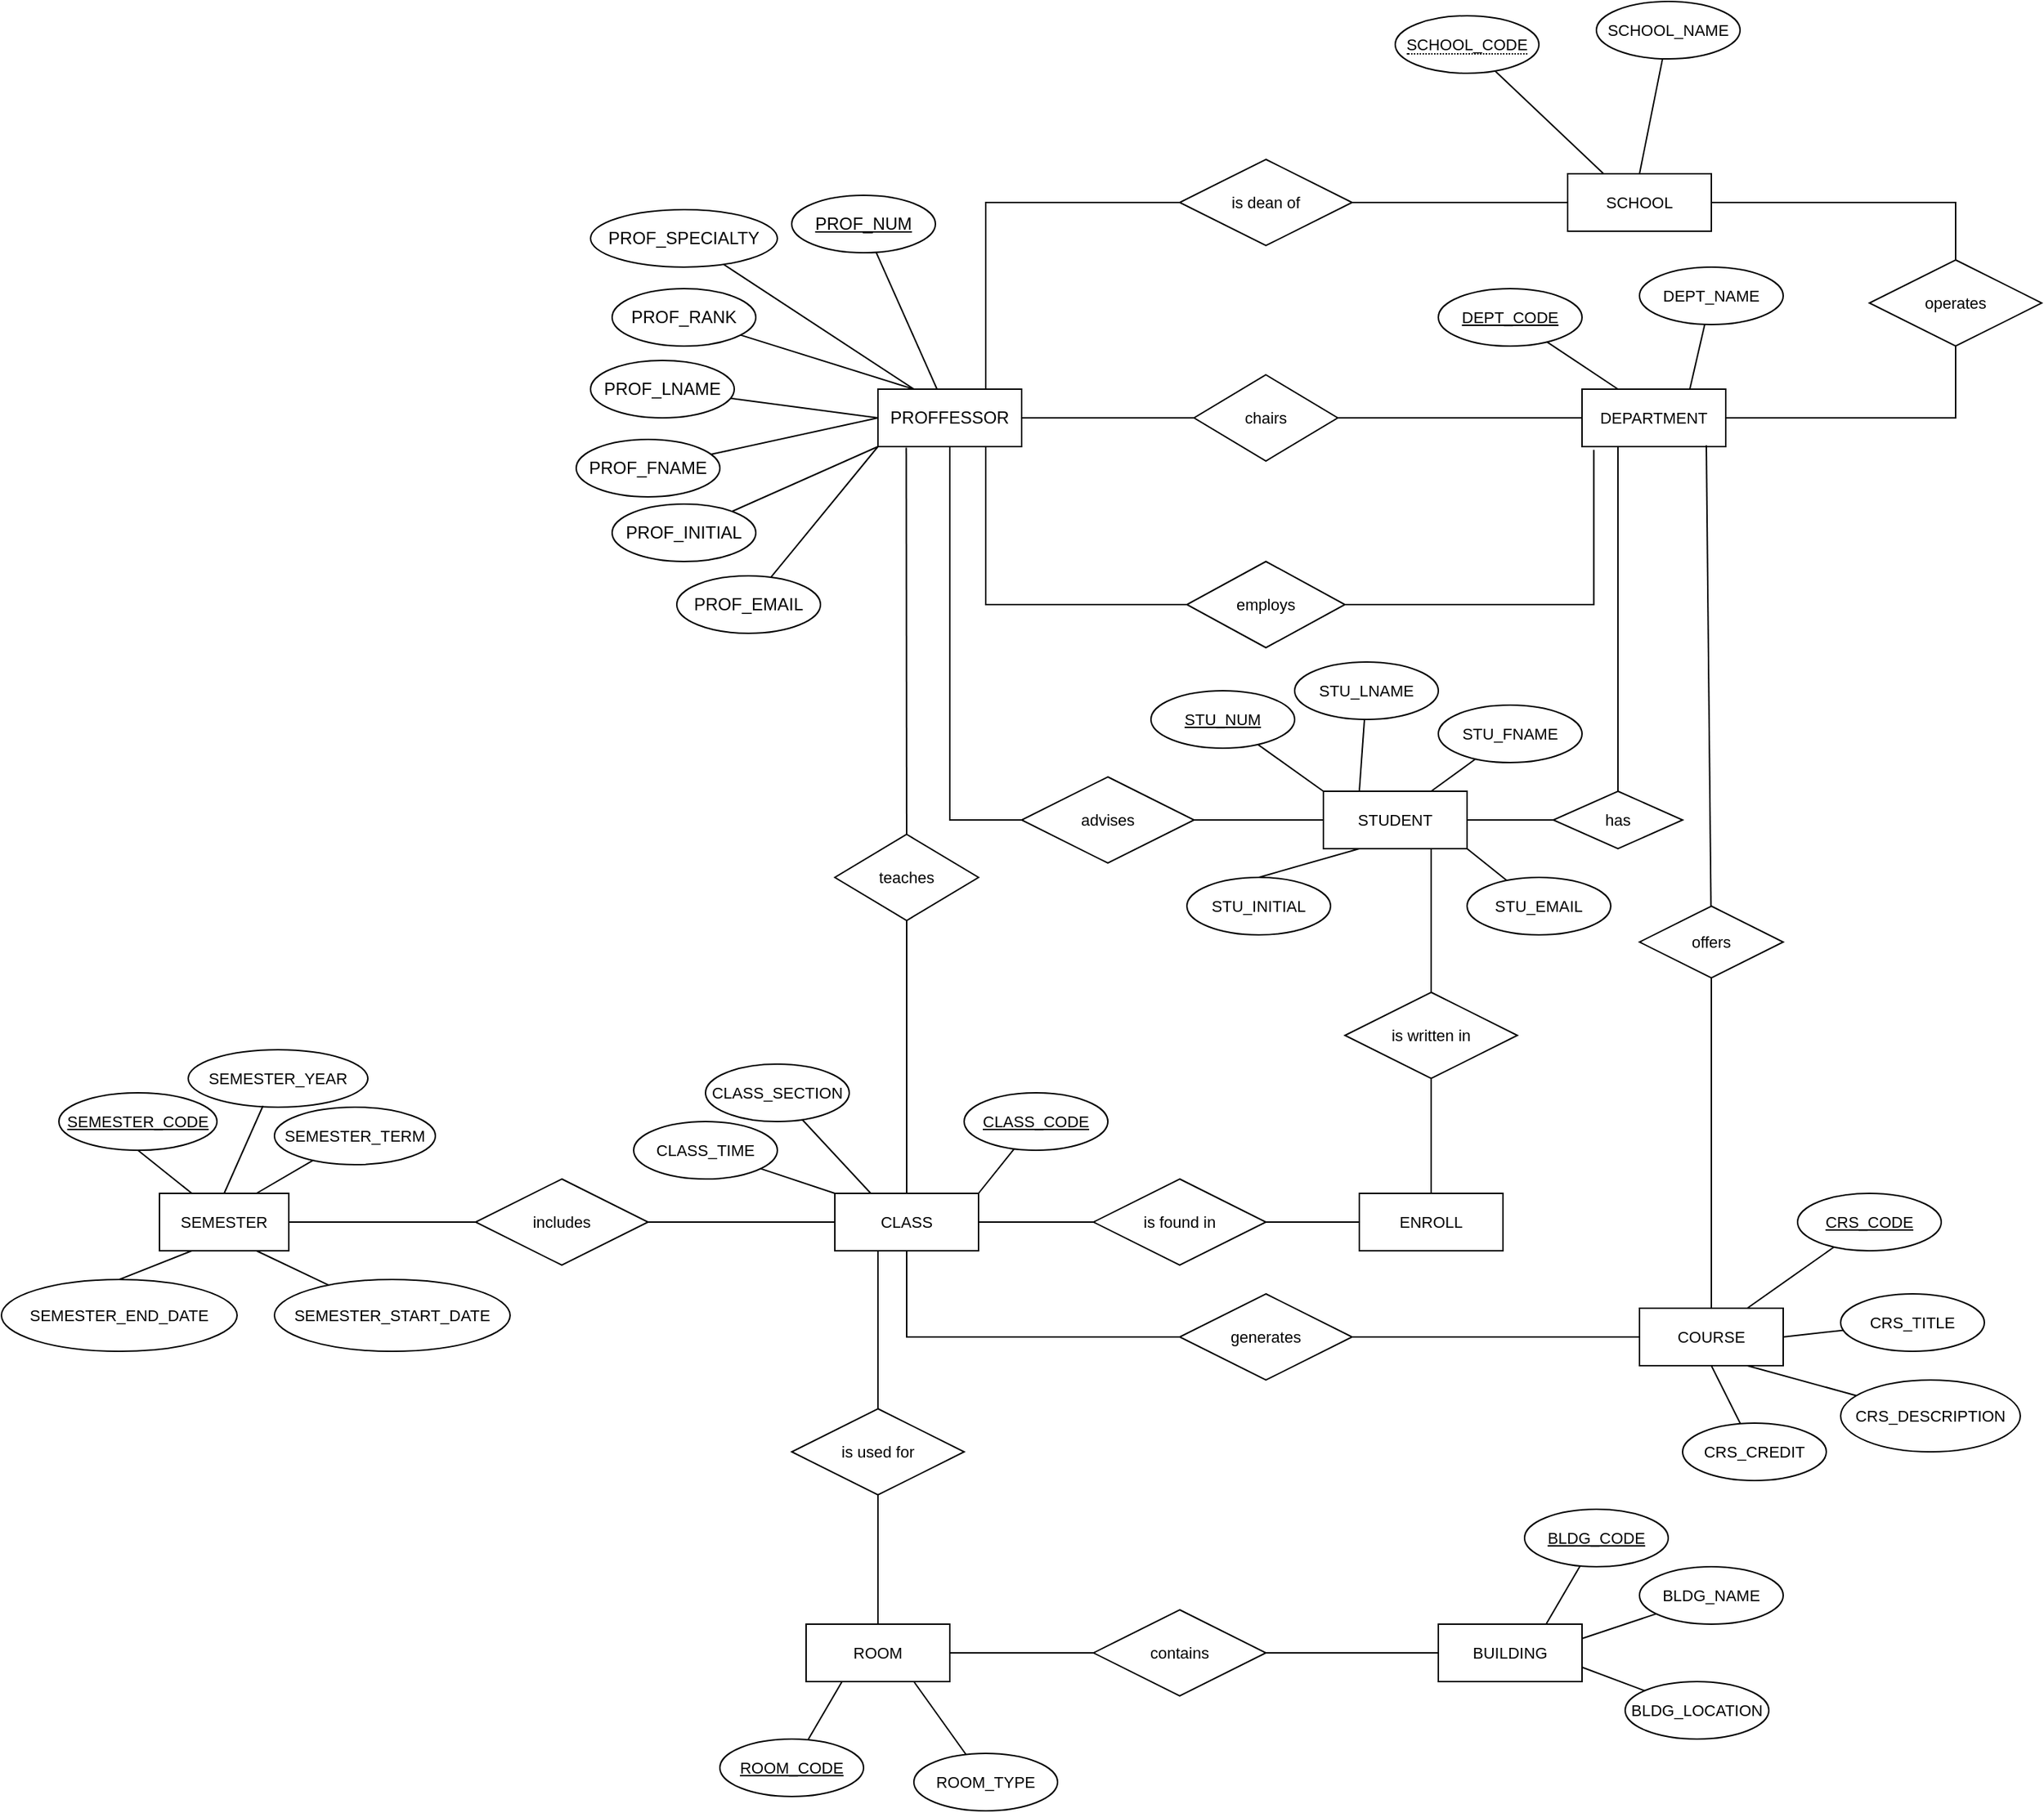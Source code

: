 <mxfile version="21.3.2" type="github" pages="2">
  <diagram name="Page-1" id="1qhT4-G71t0eJq0rlPn_">
    <mxGraphModel dx="1641" dy="1539" grid="1" gridSize="10" guides="1" tooltips="1" connect="1" arrows="1" fold="1" page="1" pageScale="1" pageWidth="850" pageHeight="1100" math="0" shadow="0">
      <root>
        <mxCell id="0" />
        <mxCell id="1" parent="0" />
        <mxCell id="FiaAlyh_Qauub41eyGIU-52" style="edgeStyle=none;shape=connector;rounded=0;orthogonalLoop=1;jettySize=auto;html=1;entryX=0;entryY=0.5;entryDx=0;entryDy=0;labelBackgroundColor=default;strokeColor=default;fontFamily=Helvetica;fontSize=11;fontColor=default;endArrow=none;endFill=0;" parent="1" source="FiaAlyh_Qauub41eyGIU-49" target="FiaAlyh_Qauub41eyGIU-37" edge="1">
          <mxGeometry relative="1" as="geometry" />
        </mxCell>
        <mxCell id="FiaAlyh_Qauub41eyGIU-49" value="is dean of" style="shape=rhombus;perimeter=rhombusPerimeter;whiteSpace=wrap;html=1;align=center;fontFamily=Helvetica;fontSize=11;fontColor=default;" parent="1" vertex="1">
          <mxGeometry x="510" y="-430" width="120" height="60" as="geometry" />
        </mxCell>
        <mxCell id="9ba8LeZpEnJdcxXIb6e0-5" style="edgeStyle=orthogonalEdgeStyle;shape=connector;rounded=0;orthogonalLoop=1;jettySize=auto;html=1;entryX=0;entryY=0.5;entryDx=0;entryDy=0;labelBackgroundColor=default;strokeColor=default;fontFamily=Helvetica;fontSize=11;fontColor=default;endArrow=none;endFill=0;" edge="1" parent="1" source="FiaAlyh_Qauub41eyGIU-54" target="FiaAlyh_Qauub41eyGIU-42">
          <mxGeometry relative="1" as="geometry" />
        </mxCell>
        <mxCell id="FiaAlyh_Qauub41eyGIU-54" value="chairs" style="shape=rhombus;perimeter=rhombusPerimeter;whiteSpace=wrap;html=1;align=center;fontFamily=Helvetica;fontSize=11;fontColor=default;" parent="1" vertex="1">
          <mxGeometry x="520" y="-280" width="100" height="60" as="geometry" />
        </mxCell>
        <mxCell id="9ba8LeZpEnJdcxXIb6e0-9" style="edgeStyle=orthogonalEdgeStyle;shape=connector;rounded=0;orthogonalLoop=1;jettySize=auto;html=1;exitX=1;exitY=0.5;exitDx=0;exitDy=0;entryX=0.082;entryY=1.055;entryDx=0;entryDy=0;labelBackgroundColor=default;strokeColor=default;fontFamily=Helvetica;fontSize=11;fontColor=default;endArrow=none;endFill=0;entryPerimeter=0;" edge="1" parent="1" source="FiaAlyh_Qauub41eyGIU-58" target="FiaAlyh_Qauub41eyGIU-42">
          <mxGeometry relative="1" as="geometry" />
        </mxCell>
        <mxCell id="FiaAlyh_Qauub41eyGIU-58" value="employs" style="shape=rhombus;perimeter=rhombusPerimeter;whiteSpace=wrap;html=1;align=center;fontFamily=Helvetica;fontSize=11;fontColor=default;" parent="1" vertex="1">
          <mxGeometry x="515" y="-150" width="110" height="60" as="geometry" />
        </mxCell>
        <mxCell id="FiaAlyh_Qauub41eyGIU-60" value="operates" style="shape=rhombus;perimeter=rhombusPerimeter;whiteSpace=wrap;html=1;align=center;fontFamily=Helvetica;fontSize=11;fontColor=default;" parent="1" vertex="1">
          <mxGeometry x="990" y="-360" width="120" height="60" as="geometry" />
        </mxCell>
        <mxCell id="FiaAlyh_Qauub41eyGIU-72" style="shape=connector;rounded=0;orthogonalLoop=1;jettySize=auto;html=1;entryX=0.197;entryY=1.019;entryDx=0;entryDy=0;entryPerimeter=0;labelBackgroundColor=default;strokeColor=default;fontFamily=Helvetica;fontSize=11;fontColor=default;endArrow=none;endFill=0;" parent="1" source="FiaAlyh_Qauub41eyGIU-71" target="FiaAlyh_Qauub41eyGIU-1" edge="1">
          <mxGeometry relative="1" as="geometry" />
        </mxCell>
        <mxCell id="9ba8LeZpEnJdcxXIb6e0-26" style="edgeStyle=orthogonalEdgeStyle;shape=connector;rounded=0;orthogonalLoop=1;jettySize=auto;html=1;entryX=0;entryY=0.5;entryDx=0;entryDy=0;labelBackgroundColor=default;strokeColor=default;fontFamily=Helvetica;fontSize=11;fontColor=default;endArrow=none;endFill=0;" edge="1" parent="1" source="FiaAlyh_Qauub41eyGIU-88" target="FiaAlyh_Qauub41eyGIU-63">
          <mxGeometry relative="1" as="geometry" />
        </mxCell>
        <mxCell id="FiaAlyh_Qauub41eyGIU-88" value="includes" style="shape=rhombus;perimeter=rhombusPerimeter;whiteSpace=wrap;html=1;align=center;fontFamily=Helvetica;fontSize=11;fontColor=default;" parent="1" vertex="1">
          <mxGeometry x="20" y="280" width="120" height="60" as="geometry" />
        </mxCell>
        <mxCell id="FiaAlyh_Qauub41eyGIU-66" value="CLASS_TIME" style="ellipse;whiteSpace=wrap;html=1;align=center;fontFamily=Helvetica;fontSize=11;fontColor=default;" parent="1" vertex="1">
          <mxGeometry x="130" y="240" width="100" height="40" as="geometry" />
        </mxCell>
        <mxCell id="FiaAlyh_Qauub41eyGIU-69" style="edgeStyle=none;shape=connector;rounded=0;orthogonalLoop=1;jettySize=auto;html=1;entryX=0;entryY=0;entryDx=0;entryDy=0;labelBackgroundColor=default;strokeColor=default;fontFamily=Helvetica;fontSize=11;fontColor=default;endArrow=none;endFill=0;" parent="1" source="FiaAlyh_Qauub41eyGIU-66" target="FiaAlyh_Qauub41eyGIU-63" edge="1">
          <mxGeometry relative="1" as="geometry" />
        </mxCell>
        <mxCell id="9ba8LeZpEnJdcxXIb6e0-1" style="edgeStyle=orthogonalEdgeStyle;rounded=0;orthogonalLoop=1;jettySize=auto;html=1;exitX=0.75;exitY=0;exitDx=0;exitDy=0;entryX=0;entryY=0.5;entryDx=0;entryDy=0;endArrow=none;endFill=0;" edge="1" parent="1" source="FiaAlyh_Qauub41eyGIU-1" target="FiaAlyh_Qauub41eyGIU-49">
          <mxGeometry relative="1" as="geometry" />
        </mxCell>
        <mxCell id="FiaAlyh_Qauub41eyGIU-38" value="&lt;span style=&quot;border-bottom: 1px dotted&quot;&gt;SCHOOL_CODE&lt;/span&gt;" style="ellipse;whiteSpace=wrap;html=1;align=center;fontFamily=Helvetica;fontSize=11;fontColor=default;" parent="1" vertex="1">
          <mxGeometry x="660" y="-530" width="100" height="40" as="geometry" />
        </mxCell>
        <mxCell id="FiaAlyh_Qauub41eyGIU-40" style="edgeStyle=none;shape=connector;rounded=0;orthogonalLoop=1;jettySize=auto;html=1;entryX=0.25;entryY=0;entryDx=0;entryDy=0;labelBackgroundColor=default;strokeColor=default;fontFamily=Helvetica;fontSize=11;fontColor=default;endArrow=none;endFill=0;" parent="1" source="FiaAlyh_Qauub41eyGIU-38" target="FiaAlyh_Qauub41eyGIU-37" edge="1">
          <mxGeometry relative="1" as="geometry" />
        </mxCell>
        <mxCell id="FiaAlyh_Qauub41eyGIU-39" value="SCHOOL_NAME" style="ellipse;whiteSpace=wrap;html=1;align=center;fontFamily=Helvetica;fontSize=11;fontColor=default;" parent="1" vertex="1">
          <mxGeometry x="800" y="-540" width="100" height="40" as="geometry" />
        </mxCell>
        <mxCell id="FiaAlyh_Qauub41eyGIU-41" style="edgeStyle=none;shape=connector;rounded=0;orthogonalLoop=1;jettySize=auto;html=1;entryX=0.5;entryY=0;entryDx=0;entryDy=0;labelBackgroundColor=default;strokeColor=default;fontFamily=Helvetica;fontSize=11;fontColor=default;endArrow=none;endFill=0;" parent="1" source="FiaAlyh_Qauub41eyGIU-39" target="FiaAlyh_Qauub41eyGIU-37" edge="1">
          <mxGeometry relative="1" as="geometry" />
        </mxCell>
        <mxCell id="9ba8LeZpEnJdcxXIb6e0-2" style="shape=connector;rounded=0;orthogonalLoop=1;jettySize=auto;html=1;exitX=1;exitY=0.5;exitDx=0;exitDy=0;entryX=0;entryY=0.5;entryDx=0;entryDy=0;labelBackgroundColor=default;strokeColor=default;fontFamily=Helvetica;fontSize=11;fontColor=default;endArrow=none;endFill=0;" edge="1" parent="1" source="FiaAlyh_Qauub41eyGIU-1" target="FiaAlyh_Qauub41eyGIU-54">
          <mxGeometry relative="1" as="geometry" />
        </mxCell>
        <mxCell id="9ba8LeZpEnJdcxXIb6e0-3" style="edgeStyle=orthogonalEdgeStyle;shape=connector;rounded=0;orthogonalLoop=1;jettySize=auto;html=1;exitX=0.75;exitY=1;exitDx=0;exitDy=0;entryX=0;entryY=0.5;entryDx=0;entryDy=0;labelBackgroundColor=default;strokeColor=default;fontFamily=Helvetica;fontSize=11;fontColor=default;endArrow=none;endFill=0;" edge="1" parent="1" source="FiaAlyh_Qauub41eyGIU-1" target="FiaAlyh_Qauub41eyGIU-58">
          <mxGeometry relative="1" as="geometry" />
        </mxCell>
        <mxCell id="FiaAlyh_Qauub41eyGIU-46" style="edgeStyle=none;shape=connector;rounded=0;orthogonalLoop=1;jettySize=auto;html=1;entryX=0.25;entryY=0;entryDx=0;entryDy=0;labelBackgroundColor=default;strokeColor=default;fontFamily=Helvetica;fontSize=11;fontColor=default;endArrow=none;endFill=0;" parent="1" source="FiaAlyh_Qauub41eyGIU-45" target="FiaAlyh_Qauub41eyGIU-42" edge="1">
          <mxGeometry relative="1" as="geometry" />
        </mxCell>
        <mxCell id="FiaAlyh_Qauub41eyGIU-47" style="edgeStyle=none;shape=connector;rounded=0;orthogonalLoop=1;jettySize=auto;html=1;entryX=0.75;entryY=0;entryDx=0;entryDy=0;labelBackgroundColor=default;strokeColor=default;fontFamily=Helvetica;fontSize=11;fontColor=default;endArrow=none;endFill=0;" parent="1" source="FiaAlyh_Qauub41eyGIU-43" target="FiaAlyh_Qauub41eyGIU-42" edge="1">
          <mxGeometry relative="1" as="geometry" />
        </mxCell>
        <mxCell id="9ba8LeZpEnJdcxXIb6e0-4" style="edgeStyle=orthogonalEdgeStyle;shape=connector;rounded=0;orthogonalLoop=1;jettySize=auto;html=1;entryX=0.5;entryY=1;entryDx=0;entryDy=0;labelBackgroundColor=default;strokeColor=default;fontFamily=Helvetica;fontSize=11;fontColor=default;endArrow=none;endFill=0;" edge="1" parent="1" source="FiaAlyh_Qauub41eyGIU-42" target="FiaAlyh_Qauub41eyGIU-60">
          <mxGeometry relative="1" as="geometry" />
        </mxCell>
        <mxCell id="9ba8LeZpEnJdcxXIb6e0-10" style="edgeStyle=orthogonalEdgeStyle;shape=connector;rounded=0;orthogonalLoop=1;jettySize=auto;html=1;entryX=0;entryY=0.5;entryDx=0;entryDy=0;labelBackgroundColor=default;strokeColor=default;fontFamily=Helvetica;fontSize=11;fontColor=default;endArrow=none;endFill=0;" edge="1" parent="1" source="FiaAlyh_Qauub41eyGIU-1" target="9ba8LeZpEnJdcxXIb6e0-7">
          <mxGeometry relative="1" as="geometry" />
        </mxCell>
        <mxCell id="FiaAlyh_Qauub41eyGIU-1" value="PROFFESSOR" style="whiteSpace=wrap;html=1;align=center;" parent="1" vertex="1">
          <mxGeometry x="300" y="-270" width="100" height="40" as="geometry" />
        </mxCell>
        <mxCell id="FiaAlyh_Qauub41eyGIU-30" style="rounded=0;orthogonalLoop=1;jettySize=auto;html=1;endArrow=none;endFill=0;" parent="1" source="FiaAlyh_Qauub41eyGIU-2" target="FiaAlyh_Qauub41eyGIU-1" edge="1">
          <mxGeometry relative="1" as="geometry" />
        </mxCell>
        <mxCell id="FiaAlyh_Qauub41eyGIU-2" value="PROF_NUM" style="ellipse;whiteSpace=wrap;html=1;align=center;fontStyle=4;" parent="1" vertex="1">
          <mxGeometry x="240" y="-405" width="100" height="40" as="geometry" />
        </mxCell>
        <mxCell id="FiaAlyh_Qauub41eyGIU-31" style="edgeStyle=none;shape=connector;rounded=0;orthogonalLoop=1;jettySize=auto;html=1;entryX=0.25;entryY=0;entryDx=0;entryDy=0;labelBackgroundColor=default;strokeColor=default;fontFamily=Helvetica;fontSize=11;fontColor=default;endArrow=none;endFill=0;" parent="1" source="FiaAlyh_Qauub41eyGIU-3" target="FiaAlyh_Qauub41eyGIU-1" edge="1">
          <mxGeometry relative="1" as="geometry" />
        </mxCell>
        <mxCell id="FiaAlyh_Qauub41eyGIU-3" value="PROF_SPECIALTY" style="ellipse;whiteSpace=wrap;html=1;align=center;" parent="1" vertex="1">
          <mxGeometry x="100" y="-395" width="130" height="40" as="geometry" />
        </mxCell>
        <mxCell id="FiaAlyh_Qauub41eyGIU-32" style="edgeStyle=none;shape=connector;rounded=0;orthogonalLoop=1;jettySize=auto;html=1;labelBackgroundColor=default;strokeColor=default;fontFamily=Helvetica;fontSize=11;fontColor=default;endArrow=none;endFill=0;entryX=0.25;entryY=0;entryDx=0;entryDy=0;" parent="1" source="FiaAlyh_Qauub41eyGIU-4" edge="1" target="FiaAlyh_Qauub41eyGIU-1">
          <mxGeometry relative="1" as="geometry">
            <mxPoint x="290" y="-255" as="targetPoint" />
          </mxGeometry>
        </mxCell>
        <mxCell id="FiaAlyh_Qauub41eyGIU-4" value="PROF_RANK" style="ellipse;whiteSpace=wrap;html=1;align=center;" parent="1" vertex="1">
          <mxGeometry x="115" y="-340" width="100" height="40" as="geometry" />
        </mxCell>
        <mxCell id="FiaAlyh_Qauub41eyGIU-33" style="edgeStyle=none;shape=connector;rounded=0;orthogonalLoop=1;jettySize=auto;html=1;entryX=0;entryY=0.5;entryDx=0;entryDy=0;labelBackgroundColor=default;strokeColor=default;fontFamily=Helvetica;fontSize=11;fontColor=default;endArrow=none;endFill=0;" parent="1" source="FiaAlyh_Qauub41eyGIU-5" target="FiaAlyh_Qauub41eyGIU-1" edge="1">
          <mxGeometry relative="1" as="geometry" />
        </mxCell>
        <mxCell id="FiaAlyh_Qauub41eyGIU-5" value="PROF_LNAME" style="ellipse;whiteSpace=wrap;html=1;align=center;" parent="1" vertex="1">
          <mxGeometry x="100" y="-290" width="100" height="40" as="geometry" />
        </mxCell>
        <mxCell id="FiaAlyh_Qauub41eyGIU-34" style="edgeStyle=none;shape=connector;rounded=0;orthogonalLoop=1;jettySize=auto;html=1;labelBackgroundColor=default;strokeColor=default;fontFamily=Helvetica;fontSize=11;fontColor=default;endArrow=none;endFill=0;entryX=0;entryY=0.5;entryDx=0;entryDy=0;" parent="1" source="FiaAlyh_Qauub41eyGIU-7" target="FiaAlyh_Qauub41eyGIU-1" edge="1">
          <mxGeometry relative="1" as="geometry">
            <mxPoint x="290" y="-275" as="targetPoint" />
          </mxGeometry>
        </mxCell>
        <mxCell id="FiaAlyh_Qauub41eyGIU-7" value="PROF_FNAME" style="ellipse;whiteSpace=wrap;html=1;align=center;" parent="1" vertex="1">
          <mxGeometry x="90" y="-235" width="100" height="40" as="geometry" />
        </mxCell>
        <mxCell id="FiaAlyh_Qauub41eyGIU-35" style="edgeStyle=none;shape=connector;rounded=0;orthogonalLoop=1;jettySize=auto;html=1;labelBackgroundColor=default;strokeColor=default;fontFamily=Helvetica;fontSize=11;fontColor=default;endArrow=none;endFill=0;entryX=0;entryY=1;entryDx=0;entryDy=0;" parent="1" source="FiaAlyh_Qauub41eyGIU-8" edge="1" target="FiaAlyh_Qauub41eyGIU-1">
          <mxGeometry relative="1" as="geometry">
            <mxPoint x="290" y="-255" as="targetPoint" />
          </mxGeometry>
        </mxCell>
        <mxCell id="FiaAlyh_Qauub41eyGIU-8" value="PROF_INITIAL" style="ellipse;whiteSpace=wrap;html=1;align=center;" parent="1" vertex="1">
          <mxGeometry x="115" y="-190" width="100" height="40" as="geometry" />
        </mxCell>
        <mxCell id="FiaAlyh_Qauub41eyGIU-36" style="edgeStyle=none;shape=connector;rounded=0;orthogonalLoop=1;jettySize=auto;html=1;entryX=0;entryY=1;entryDx=0;entryDy=0;labelBackgroundColor=default;strokeColor=default;fontFamily=Helvetica;fontSize=11;fontColor=default;endArrow=none;endFill=0;" parent="1" source="FiaAlyh_Qauub41eyGIU-9" target="FiaAlyh_Qauub41eyGIU-1" edge="1">
          <mxGeometry relative="1" as="geometry" />
        </mxCell>
        <mxCell id="FiaAlyh_Qauub41eyGIU-9" value="PROF_EMAIL" style="ellipse;whiteSpace=wrap;html=1;align=center;" parent="1" vertex="1">
          <mxGeometry x="160" y="-140" width="100" height="40" as="geometry" />
        </mxCell>
        <mxCell id="9ba8LeZpEnJdcxXIb6e0-25" style="edgeStyle=orthogonalEdgeStyle;shape=connector;rounded=0;orthogonalLoop=1;jettySize=auto;html=1;entryX=0;entryY=0.5;entryDx=0;entryDy=0;labelBackgroundColor=default;strokeColor=default;fontFamily=Helvetica;fontSize=11;fontColor=default;endArrow=none;endFill=0;" edge="1" parent="1" source="9ba8LeZpEnJdcxXIb6e0-6" target="9ba8LeZpEnJdcxXIb6e0-23">
          <mxGeometry relative="1" as="geometry" />
        </mxCell>
        <mxCell id="9ba8LeZpEnJdcxXIb6e0-6" value="STUDENT" style="whiteSpace=wrap;html=1;align=center;fontFamily=Helvetica;fontSize=11;fontColor=default;" vertex="1" parent="1">
          <mxGeometry x="610" y="10" width="100" height="40" as="geometry" />
        </mxCell>
        <mxCell id="9ba8LeZpEnJdcxXIb6e0-11" style="edgeStyle=orthogonalEdgeStyle;shape=connector;rounded=0;orthogonalLoop=1;jettySize=auto;html=1;entryX=0;entryY=0.5;entryDx=0;entryDy=0;labelBackgroundColor=default;strokeColor=default;fontFamily=Helvetica;fontSize=11;fontColor=default;endArrow=none;endFill=0;" edge="1" parent="1" source="9ba8LeZpEnJdcxXIb6e0-7" target="9ba8LeZpEnJdcxXIb6e0-6">
          <mxGeometry relative="1" as="geometry" />
        </mxCell>
        <mxCell id="9ba8LeZpEnJdcxXIb6e0-7" value="advises" style="shape=rhombus;perimeter=rhombusPerimeter;whiteSpace=wrap;html=1;align=center;fontFamily=Helvetica;fontSize=11;fontColor=default;" vertex="1" parent="1">
          <mxGeometry x="400" width="120" height="60" as="geometry" />
        </mxCell>
        <mxCell id="9ba8LeZpEnJdcxXIb6e0-8" style="edgeStyle=orthogonalEdgeStyle;shape=connector;rounded=0;orthogonalLoop=1;jettySize=auto;html=1;entryX=0.5;entryY=0;entryDx=0;entryDy=0;labelBackgroundColor=default;strokeColor=default;fontFamily=Helvetica;fontSize=11;fontColor=default;endArrow=none;endFill=0;" edge="1" parent="1" source="FiaAlyh_Qauub41eyGIU-37" target="FiaAlyh_Qauub41eyGIU-60">
          <mxGeometry relative="1" as="geometry" />
        </mxCell>
        <mxCell id="FiaAlyh_Qauub41eyGIU-37" value="SCHOOL" style="whiteSpace=wrap;html=1;align=center;fontFamily=Helvetica;fontSize=11;fontColor=default;" parent="1" vertex="1">
          <mxGeometry x="780" y="-420" width="100" height="40" as="geometry" />
        </mxCell>
        <mxCell id="FiaAlyh_Qauub41eyGIU-45" value="DEPT_CODE" style="ellipse;whiteSpace=wrap;html=1;align=center;fontStyle=4;fontFamily=Helvetica;fontSize=11;fontColor=default;" parent="1" vertex="1">
          <mxGeometry x="690" y="-340" width="100" height="40" as="geometry" />
        </mxCell>
        <mxCell id="FiaAlyh_Qauub41eyGIU-43" value="DEPT_NAME" style="ellipse;whiteSpace=wrap;html=1;align=center;fontFamily=Helvetica;fontSize=11;fontColor=default;" parent="1" vertex="1">
          <mxGeometry x="830" y="-355" width="100" height="40" as="geometry" />
        </mxCell>
        <mxCell id="FiaAlyh_Qauub41eyGIU-42" value="DEPARTMENT" style="whiteSpace=wrap;html=1;align=center;fontFamily=Helvetica;fontSize=11;fontColor=default;" parent="1" vertex="1">
          <mxGeometry x="790" y="-270" width="100" height="40" as="geometry" />
        </mxCell>
        <mxCell id="9ba8LeZpEnJdcxXIb6e0-17" style="shape=connector;rounded=0;orthogonalLoop=1;jettySize=auto;html=1;entryX=0;entryY=0;entryDx=0;entryDy=0;labelBackgroundColor=default;strokeColor=default;fontFamily=Helvetica;fontSize=11;fontColor=default;endArrow=none;endFill=0;" edge="1" parent="1" source="9ba8LeZpEnJdcxXIb6e0-12" target="9ba8LeZpEnJdcxXIb6e0-6">
          <mxGeometry relative="1" as="geometry" />
        </mxCell>
        <mxCell id="9ba8LeZpEnJdcxXIb6e0-12" value="STU_NUM" style="ellipse;whiteSpace=wrap;html=1;align=center;fontStyle=4;fontFamily=Helvetica;fontSize=11;fontColor=default;" vertex="1" parent="1">
          <mxGeometry x="490" y="-60" width="100" height="40" as="geometry" />
        </mxCell>
        <mxCell id="9ba8LeZpEnJdcxXIb6e0-18" style="shape=connector;rounded=0;orthogonalLoop=1;jettySize=auto;html=1;entryX=0.25;entryY=0;entryDx=0;entryDy=0;labelBackgroundColor=default;strokeColor=default;fontFamily=Helvetica;fontSize=11;fontColor=default;endArrow=none;endFill=0;" edge="1" parent="1" source="9ba8LeZpEnJdcxXIb6e0-13" target="9ba8LeZpEnJdcxXIb6e0-6">
          <mxGeometry relative="1" as="geometry" />
        </mxCell>
        <mxCell id="9ba8LeZpEnJdcxXIb6e0-13" value="STU_LNAME" style="ellipse;whiteSpace=wrap;html=1;align=center;fontFamily=Helvetica;fontSize=11;fontColor=default;" vertex="1" parent="1">
          <mxGeometry x="590" y="-80" width="100" height="40" as="geometry" />
        </mxCell>
        <mxCell id="9ba8LeZpEnJdcxXIb6e0-19" style="shape=connector;rounded=0;orthogonalLoop=1;jettySize=auto;html=1;entryX=0.75;entryY=0;entryDx=0;entryDy=0;labelBackgroundColor=default;strokeColor=default;fontFamily=Helvetica;fontSize=11;fontColor=default;endArrow=none;endFill=0;" edge="1" parent="1" source="9ba8LeZpEnJdcxXIb6e0-14" target="9ba8LeZpEnJdcxXIb6e0-6">
          <mxGeometry relative="1" as="geometry" />
        </mxCell>
        <mxCell id="9ba8LeZpEnJdcxXIb6e0-14" value="STU_FNAME" style="ellipse;whiteSpace=wrap;html=1;align=center;fontFamily=Helvetica;fontSize=11;fontColor=default;" vertex="1" parent="1">
          <mxGeometry x="690" y="-50" width="100" height="40" as="geometry" />
        </mxCell>
        <mxCell id="9ba8LeZpEnJdcxXIb6e0-21" style="shape=connector;rounded=0;orthogonalLoop=1;jettySize=auto;html=1;exitX=0.5;exitY=0;exitDx=0;exitDy=0;entryX=0.25;entryY=1;entryDx=0;entryDy=0;labelBackgroundColor=default;strokeColor=default;fontFamily=Helvetica;fontSize=11;fontColor=default;endArrow=none;endFill=0;" edge="1" parent="1" source="9ba8LeZpEnJdcxXIb6e0-15" target="9ba8LeZpEnJdcxXIb6e0-6">
          <mxGeometry relative="1" as="geometry" />
        </mxCell>
        <mxCell id="9ba8LeZpEnJdcxXIb6e0-15" value="STU_INITIAL" style="ellipse;whiteSpace=wrap;html=1;align=center;fontFamily=Helvetica;fontSize=11;fontColor=default;" vertex="1" parent="1">
          <mxGeometry x="515" y="70" width="100" height="40" as="geometry" />
        </mxCell>
        <mxCell id="9ba8LeZpEnJdcxXIb6e0-22" style="shape=connector;rounded=0;orthogonalLoop=1;jettySize=auto;html=1;entryX=1;entryY=1;entryDx=0;entryDy=0;labelBackgroundColor=default;strokeColor=default;fontFamily=Helvetica;fontSize=11;fontColor=default;endArrow=none;endFill=0;" edge="1" parent="1" source="9ba8LeZpEnJdcxXIb6e0-16" target="9ba8LeZpEnJdcxXIb6e0-6">
          <mxGeometry relative="1" as="geometry" />
        </mxCell>
        <mxCell id="9ba8LeZpEnJdcxXIb6e0-16" value="STU_EMAIL" style="ellipse;whiteSpace=wrap;html=1;align=center;fontFamily=Helvetica;fontSize=11;fontColor=default;" vertex="1" parent="1">
          <mxGeometry x="710" y="70" width="100" height="40" as="geometry" />
        </mxCell>
        <mxCell id="9ba8LeZpEnJdcxXIb6e0-20" style="edgeStyle=orthogonalEdgeStyle;shape=connector;rounded=0;orthogonalLoop=1;jettySize=auto;html=1;exitX=0.5;exitY=1;exitDx=0;exitDy=0;labelBackgroundColor=default;strokeColor=default;fontFamily=Helvetica;fontSize=11;fontColor=default;endArrow=none;endFill=0;" edge="1" parent="1" source="9ba8LeZpEnJdcxXIb6e0-14" target="9ba8LeZpEnJdcxXIb6e0-14">
          <mxGeometry relative="1" as="geometry" />
        </mxCell>
        <mxCell id="9ba8LeZpEnJdcxXIb6e0-24" style="edgeStyle=orthogonalEdgeStyle;shape=connector;rounded=0;orthogonalLoop=1;jettySize=auto;html=1;labelBackgroundColor=default;strokeColor=default;fontFamily=Helvetica;fontSize=11;fontColor=default;endArrow=none;endFill=0;entryX=0.25;entryY=1;entryDx=0;entryDy=0;" edge="1" parent="1" source="9ba8LeZpEnJdcxXIb6e0-23" target="FiaAlyh_Qauub41eyGIU-42">
          <mxGeometry relative="1" as="geometry">
            <mxPoint x="830" y="-230" as="targetPoint" />
            <Array as="points">
              <mxPoint x="815" y="-50" />
              <mxPoint x="815" y="-50" />
            </Array>
          </mxGeometry>
        </mxCell>
        <mxCell id="9ba8LeZpEnJdcxXIb6e0-23" value="has" style="shape=rhombus;perimeter=rhombusPerimeter;whiteSpace=wrap;html=1;align=center;fontFamily=Helvetica;fontSize=11;fontColor=default;" vertex="1" parent="1">
          <mxGeometry x="770" y="10" width="90" height="40" as="geometry" />
        </mxCell>
        <mxCell id="9ba8LeZpEnJdcxXIb6e0-33" style="edgeStyle=orthogonalEdgeStyle;shape=connector;rounded=0;orthogonalLoop=1;jettySize=auto;html=1;entryX=0;entryY=0.5;entryDx=0;entryDy=0;labelBackgroundColor=default;strokeColor=default;fontFamily=Helvetica;fontSize=11;fontColor=default;endArrow=none;endFill=0;" edge="1" parent="1" source="FiaAlyh_Qauub41eyGIU-63" target="9ba8LeZpEnJdcxXIb6e0-32">
          <mxGeometry relative="1" as="geometry" />
        </mxCell>
        <mxCell id="FiaAlyh_Qauub41eyGIU-63" value="CLASS" style="whiteSpace=wrap;html=1;align=center;fontFamily=Helvetica;fontSize=11;fontColor=default;" parent="1" vertex="1">
          <mxGeometry x="270" y="290" width="100" height="40" as="geometry" />
        </mxCell>
        <mxCell id="FiaAlyh_Qauub41eyGIU-67" style="edgeStyle=none;shape=connector;rounded=0;orthogonalLoop=1;jettySize=auto;html=1;entryX=1;entryY=0;entryDx=0;entryDy=0;labelBackgroundColor=default;strokeColor=default;fontFamily=Helvetica;fontSize=11;fontColor=default;endArrow=none;endFill=0;" parent="1" source="FiaAlyh_Qauub41eyGIU-64" target="FiaAlyh_Qauub41eyGIU-63" edge="1">
          <mxGeometry relative="1" as="geometry" />
        </mxCell>
        <mxCell id="FiaAlyh_Qauub41eyGIU-64" value="CLASS_CODE" style="ellipse;whiteSpace=wrap;html=1;align=center;fontStyle=4;fontFamily=Helvetica;fontSize=11;fontColor=default;" parent="1" vertex="1">
          <mxGeometry x="360" y="220" width="100" height="40" as="geometry" />
        </mxCell>
        <mxCell id="FiaAlyh_Qauub41eyGIU-68" style="edgeStyle=none;shape=connector;rounded=0;orthogonalLoop=1;jettySize=auto;html=1;entryX=0.25;entryY=0;entryDx=0;entryDy=0;labelBackgroundColor=default;strokeColor=default;fontFamily=Helvetica;fontSize=11;fontColor=default;endArrow=none;endFill=0;" parent="1" source="FiaAlyh_Qauub41eyGIU-65" target="FiaAlyh_Qauub41eyGIU-63" edge="1">
          <mxGeometry relative="1" as="geometry" />
        </mxCell>
        <mxCell id="FiaAlyh_Qauub41eyGIU-65" value="CLASS_SECTION" style="ellipse;whiteSpace=wrap;html=1;align=center;fontFamily=Helvetica;fontSize=11;fontColor=default;" parent="1" vertex="1">
          <mxGeometry x="180" y="200" width="100" height="40" as="geometry" />
        </mxCell>
        <mxCell id="FiaAlyh_Qauub41eyGIU-71" value="teaches" style="shape=rhombus;perimeter=rhombusPerimeter;whiteSpace=wrap;html=1;align=center;fontFamily=Helvetica;fontSize=11;fontColor=default;" parent="1" vertex="1">
          <mxGeometry x="270" y="40" width="100" height="60" as="geometry" />
        </mxCell>
        <mxCell id="FiaAlyh_Qauub41eyGIU-73" style="edgeStyle=none;shape=connector;rounded=0;orthogonalLoop=1;jettySize=auto;html=1;labelBackgroundColor=default;strokeColor=default;fontFamily=Helvetica;fontSize=11;fontColor=default;endArrow=none;endFill=0;" parent="1" source="FiaAlyh_Qauub41eyGIU-71" target="FiaAlyh_Qauub41eyGIU-63" edge="1">
          <mxGeometry relative="1" as="geometry" />
        </mxCell>
        <mxCell id="9ba8LeZpEnJdcxXIb6e0-27" style="edgeStyle=orthogonalEdgeStyle;shape=connector;rounded=0;orthogonalLoop=1;jettySize=auto;html=1;entryX=0;entryY=0.5;entryDx=0;entryDy=0;labelBackgroundColor=default;strokeColor=default;fontFamily=Helvetica;fontSize=11;fontColor=default;endArrow=none;endFill=0;" edge="1" parent="1" source="FiaAlyh_Qauub41eyGIU-74" target="FiaAlyh_Qauub41eyGIU-88">
          <mxGeometry relative="1" as="geometry">
            <mxPoint x="80" y="310" as="targetPoint" />
          </mxGeometry>
        </mxCell>
        <mxCell id="FiaAlyh_Qauub41eyGIU-74" value="SEMESTER" style="whiteSpace=wrap;html=1;align=center;fontFamily=Helvetica;fontSize=11;fontColor=default;" parent="1" vertex="1">
          <mxGeometry x="-200" y="290" width="90" height="40" as="geometry" />
        </mxCell>
        <mxCell id="FiaAlyh_Qauub41eyGIU-76" value="SEMESTER_YEAR" style="ellipse;whiteSpace=wrap;html=1;align=center;fontFamily=Helvetica;fontSize=11;fontColor=default;" parent="1" vertex="1">
          <mxGeometry x="-180" y="190" width="125" height="40" as="geometry" />
        </mxCell>
        <mxCell id="FiaAlyh_Qauub41eyGIU-82" style="edgeStyle=none;shape=connector;rounded=0;orthogonalLoop=1;jettySize=auto;html=1;exitX=0.5;exitY=0;exitDx=0;exitDy=0;entryX=0.416;entryY=0.978;entryDx=0;entryDy=0;labelBackgroundColor=default;strokeColor=default;fontFamily=Helvetica;fontSize=11;fontColor=default;endArrow=none;endFill=0;entryPerimeter=0;" parent="1" source="FiaAlyh_Qauub41eyGIU-74" target="FiaAlyh_Qauub41eyGIU-76" edge="1">
          <mxGeometry relative="1" as="geometry">
            <mxPoint x="-121.5" y="230" as="targetPoint" />
          </mxGeometry>
        </mxCell>
        <mxCell id="FiaAlyh_Qauub41eyGIU-84" style="edgeStyle=none;shape=connector;rounded=0;orthogonalLoop=1;jettySize=auto;html=1;entryX=0.75;entryY=0;entryDx=0;entryDy=0;labelBackgroundColor=default;strokeColor=default;fontFamily=Helvetica;fontSize=11;fontColor=default;endArrow=none;endFill=0;" parent="1" source="FiaAlyh_Qauub41eyGIU-77" target="FiaAlyh_Qauub41eyGIU-74" edge="1">
          <mxGeometry relative="1" as="geometry" />
        </mxCell>
        <mxCell id="FiaAlyh_Qauub41eyGIU-77" value="SEMESTER_TERM" style="ellipse;whiteSpace=wrap;html=1;align=center;fontFamily=Helvetica;fontSize=11;fontColor=default;" parent="1" vertex="1">
          <mxGeometry x="-120" y="230" width="112" height="40" as="geometry" />
        </mxCell>
        <mxCell id="FiaAlyh_Qauub41eyGIU-85" style="edgeStyle=none;shape=connector;rounded=0;orthogonalLoop=1;jettySize=auto;html=1;entryX=0.75;entryY=1;entryDx=0;entryDy=0;labelBackgroundColor=default;strokeColor=default;fontFamily=Helvetica;fontSize=11;fontColor=default;endArrow=none;endFill=0;" parent="1" source="FiaAlyh_Qauub41eyGIU-78" target="FiaAlyh_Qauub41eyGIU-74" edge="1">
          <mxGeometry relative="1" as="geometry" />
        </mxCell>
        <mxCell id="FiaAlyh_Qauub41eyGIU-86" style="edgeStyle=none;shape=connector;rounded=0;orthogonalLoop=1;jettySize=auto;html=1;entryX=0.25;entryY=1;entryDx=0;entryDy=0;labelBackgroundColor=default;strokeColor=default;fontFamily=Helvetica;fontSize=11;fontColor=default;endArrow=none;endFill=0;exitX=0.5;exitY=0;exitDx=0;exitDy=0;" parent="1" source="FiaAlyh_Qauub41eyGIU-79" target="FiaAlyh_Qauub41eyGIU-74" edge="1">
          <mxGeometry relative="1" as="geometry">
            <mxPoint x="-194.878" y="342.13" as="sourcePoint" />
          </mxGeometry>
        </mxCell>
        <mxCell id="FiaAlyh_Qauub41eyGIU-79" value="SEMESTER_END_DATE" style="ellipse;whiteSpace=wrap;html=1;align=center;fontFamily=Helvetica;fontSize=11;fontColor=default;" parent="1" vertex="1">
          <mxGeometry x="-310" y="350" width="164" height="50" as="geometry" />
        </mxCell>
        <mxCell id="FiaAlyh_Qauub41eyGIU-78" value="SEMESTER_START_DATE" style="ellipse;whiteSpace=wrap;html=1;align=center;fontFamily=Helvetica;fontSize=11;fontColor=default;" parent="1" vertex="1">
          <mxGeometry x="-120" y="350" width="164" height="50" as="geometry" />
        </mxCell>
        <mxCell id="FiaAlyh_Qauub41eyGIU-75" value="SEMESTER_CODE" style="ellipse;whiteSpace=wrap;html=1;align=center;fontStyle=4;fontFamily=Helvetica;fontSize=11;fontColor=default;" parent="1" vertex="1">
          <mxGeometry x="-270" y="220" width="110" height="40" as="geometry" />
        </mxCell>
        <mxCell id="FiaAlyh_Qauub41eyGIU-83" style="edgeStyle=none;shape=connector;rounded=0;orthogonalLoop=1;jettySize=auto;html=1;exitX=0.25;exitY=0;exitDx=0;exitDy=0;entryX=0.5;entryY=1;entryDx=0;entryDy=0;labelBackgroundColor=default;strokeColor=default;fontFamily=Helvetica;fontSize=11;fontColor=default;endArrow=none;endFill=0;" parent="1" source="FiaAlyh_Qauub41eyGIU-74" target="FiaAlyh_Qauub41eyGIU-75" edge="1">
          <mxGeometry relative="1" as="geometry" />
        </mxCell>
        <mxCell id="9ba8LeZpEnJdcxXIb6e0-28" value="ENROLL" style="whiteSpace=wrap;html=1;align=center;fontFamily=Helvetica;fontSize=11;fontColor=default;" vertex="1" parent="1">
          <mxGeometry x="635" y="290" width="100" height="40" as="geometry" />
        </mxCell>
        <mxCell id="9ba8LeZpEnJdcxXIb6e0-30" style="edgeStyle=orthogonalEdgeStyle;shape=connector;rounded=0;orthogonalLoop=1;jettySize=auto;html=1;labelBackgroundColor=default;strokeColor=default;fontFamily=Helvetica;fontSize=11;fontColor=default;endArrow=none;endFill=0;entryX=0.75;entryY=1;entryDx=0;entryDy=0;" edge="1" parent="1" source="9ba8LeZpEnJdcxXIb6e0-29" target="9ba8LeZpEnJdcxXIb6e0-6">
          <mxGeometry relative="1" as="geometry">
            <mxPoint x="670" y="50" as="targetPoint" />
          </mxGeometry>
        </mxCell>
        <mxCell id="9ba8LeZpEnJdcxXIb6e0-31" style="edgeStyle=orthogonalEdgeStyle;shape=connector;rounded=0;orthogonalLoop=1;jettySize=auto;html=1;entryX=0.5;entryY=0;entryDx=0;entryDy=0;labelBackgroundColor=default;strokeColor=default;fontFamily=Helvetica;fontSize=11;fontColor=default;endArrow=none;endFill=0;" edge="1" parent="1" source="9ba8LeZpEnJdcxXIb6e0-29" target="9ba8LeZpEnJdcxXIb6e0-28">
          <mxGeometry relative="1" as="geometry" />
        </mxCell>
        <mxCell id="9ba8LeZpEnJdcxXIb6e0-29" value="is written in" style="shape=rhombus;perimeter=rhombusPerimeter;whiteSpace=wrap;html=1;align=center;fontFamily=Helvetica;fontSize=11;fontColor=default;" vertex="1" parent="1">
          <mxGeometry x="625" y="150" width="120" height="60" as="geometry" />
        </mxCell>
        <mxCell id="9ba8LeZpEnJdcxXIb6e0-34" style="edgeStyle=orthogonalEdgeStyle;shape=connector;rounded=0;orthogonalLoop=1;jettySize=auto;html=1;entryX=0;entryY=0.5;entryDx=0;entryDy=0;labelBackgroundColor=default;strokeColor=default;fontFamily=Helvetica;fontSize=11;fontColor=default;endArrow=none;endFill=0;" edge="1" parent="1" source="9ba8LeZpEnJdcxXIb6e0-32" target="9ba8LeZpEnJdcxXIb6e0-28">
          <mxGeometry relative="1" as="geometry" />
        </mxCell>
        <mxCell id="9ba8LeZpEnJdcxXIb6e0-32" value="is found in" style="shape=rhombus;perimeter=rhombusPerimeter;whiteSpace=wrap;html=1;align=center;fontFamily=Helvetica;fontSize=11;fontColor=default;" vertex="1" parent="1">
          <mxGeometry x="450" y="280" width="120" height="60" as="geometry" />
        </mxCell>
        <mxCell id="9ba8LeZpEnJdcxXIb6e0-37" value="COURSE" style="whiteSpace=wrap;html=1;align=center;fontFamily=Helvetica;fontSize=11;fontColor=default;" vertex="1" parent="1">
          <mxGeometry x="830" y="370" width="100" height="40" as="geometry" />
        </mxCell>
        <mxCell id="9ba8LeZpEnJdcxXIb6e0-39" style="shape=connector;rounded=0;orthogonalLoop=1;jettySize=auto;html=1;labelBackgroundColor=default;strokeColor=default;fontFamily=Helvetica;fontSize=11;fontColor=default;endArrow=none;endFill=0;entryX=0.865;entryY=0.977;entryDx=0;entryDy=0;entryPerimeter=0;" edge="1" parent="1" source="9ba8LeZpEnJdcxXIb6e0-38" target="FiaAlyh_Qauub41eyGIU-42">
          <mxGeometry relative="1" as="geometry">
            <mxPoint x="880" y="-224" as="targetPoint" />
          </mxGeometry>
        </mxCell>
        <mxCell id="9ba8LeZpEnJdcxXIb6e0-40" style="edgeStyle=orthogonalEdgeStyle;shape=connector;rounded=0;orthogonalLoop=1;jettySize=auto;html=1;entryX=0.5;entryY=0;entryDx=0;entryDy=0;labelBackgroundColor=default;strokeColor=default;fontFamily=Helvetica;fontSize=11;fontColor=default;endArrow=none;endFill=0;" edge="1" parent="1" source="9ba8LeZpEnJdcxXIb6e0-38" target="9ba8LeZpEnJdcxXIb6e0-37">
          <mxGeometry relative="1" as="geometry" />
        </mxCell>
        <mxCell id="9ba8LeZpEnJdcxXIb6e0-38" value="offers" style="shape=rhombus;perimeter=rhombusPerimeter;whiteSpace=wrap;html=1;align=center;fontFamily=Helvetica;fontSize=11;fontColor=default;" vertex="1" parent="1">
          <mxGeometry x="830" y="90" width="100" height="50" as="geometry" />
        </mxCell>
        <mxCell id="9ba8LeZpEnJdcxXIb6e0-44" style="edgeStyle=orthogonalEdgeStyle;shape=connector;rounded=0;orthogonalLoop=1;jettySize=auto;html=1;entryX=0.5;entryY=1;entryDx=0;entryDy=0;labelBackgroundColor=default;strokeColor=default;fontFamily=Helvetica;fontSize=11;fontColor=default;endArrow=none;endFill=0;" edge="1" parent="1" source="9ba8LeZpEnJdcxXIb6e0-41" target="FiaAlyh_Qauub41eyGIU-63">
          <mxGeometry relative="1" as="geometry" />
        </mxCell>
        <mxCell id="9ba8LeZpEnJdcxXIb6e0-45" style="edgeStyle=orthogonalEdgeStyle;shape=connector;rounded=0;orthogonalLoop=1;jettySize=auto;html=1;labelBackgroundColor=default;strokeColor=default;fontFamily=Helvetica;fontSize=11;fontColor=default;endArrow=none;endFill=0;entryX=0;entryY=0.5;entryDx=0;entryDy=0;" edge="1" parent="1" source="9ba8LeZpEnJdcxXIb6e0-41" target="9ba8LeZpEnJdcxXIb6e0-37">
          <mxGeometry relative="1" as="geometry">
            <mxPoint x="780" y="375" as="targetPoint" />
          </mxGeometry>
        </mxCell>
        <mxCell id="9ba8LeZpEnJdcxXIb6e0-41" value="generates" style="shape=rhombus;perimeter=rhombusPerimeter;whiteSpace=wrap;html=1;align=center;fontFamily=Helvetica;fontSize=11;fontColor=default;" vertex="1" parent="1">
          <mxGeometry x="510" y="360" width="120" height="60" as="geometry" />
        </mxCell>
        <mxCell id="9ba8LeZpEnJdcxXIb6e0-54" style="shape=connector;rounded=0;orthogonalLoop=1;jettySize=auto;html=1;entryX=0.75;entryY=0;entryDx=0;entryDy=0;labelBackgroundColor=default;strokeColor=default;fontFamily=Helvetica;fontSize=11;fontColor=default;endArrow=none;endFill=0;" edge="1" parent="1" source="9ba8LeZpEnJdcxXIb6e0-46" target="9ba8LeZpEnJdcxXIb6e0-37">
          <mxGeometry relative="1" as="geometry" />
        </mxCell>
        <mxCell id="9ba8LeZpEnJdcxXIb6e0-46" value="CRS_CODE" style="ellipse;whiteSpace=wrap;html=1;align=center;fontStyle=4;fontFamily=Helvetica;fontSize=11;fontColor=default;" vertex="1" parent="1">
          <mxGeometry x="940" y="290" width="100" height="40" as="geometry" />
        </mxCell>
        <mxCell id="9ba8LeZpEnJdcxXIb6e0-53" style="shape=connector;rounded=0;orthogonalLoop=1;jettySize=auto;html=1;entryX=1;entryY=0.5;entryDx=0;entryDy=0;labelBackgroundColor=default;strokeColor=default;fontFamily=Helvetica;fontSize=11;fontColor=default;endArrow=none;endFill=0;" edge="1" parent="1" source="9ba8LeZpEnJdcxXIb6e0-48" target="9ba8LeZpEnJdcxXIb6e0-37">
          <mxGeometry relative="1" as="geometry" />
        </mxCell>
        <mxCell id="9ba8LeZpEnJdcxXIb6e0-48" value="CRS_TITLE" style="ellipse;whiteSpace=wrap;html=1;align=center;fontFamily=Helvetica;fontSize=11;fontColor=default;" vertex="1" parent="1">
          <mxGeometry x="970" y="360" width="100" height="40" as="geometry" />
        </mxCell>
        <mxCell id="9ba8LeZpEnJdcxXIb6e0-52" style="shape=connector;rounded=0;orthogonalLoop=1;jettySize=auto;html=1;entryX=0.75;entryY=1;entryDx=0;entryDy=0;labelBackgroundColor=default;strokeColor=default;fontFamily=Helvetica;fontSize=11;fontColor=default;endArrow=none;endFill=0;" edge="1" parent="1" source="9ba8LeZpEnJdcxXIb6e0-49" target="9ba8LeZpEnJdcxXIb6e0-37">
          <mxGeometry relative="1" as="geometry" />
        </mxCell>
        <mxCell id="9ba8LeZpEnJdcxXIb6e0-49" value="CRS_DESCRIPTION" style="ellipse;whiteSpace=wrap;html=1;align=center;fontFamily=Helvetica;fontSize=11;fontColor=default;" vertex="1" parent="1">
          <mxGeometry x="970" y="420" width="125" height="50" as="geometry" />
        </mxCell>
        <mxCell id="9ba8LeZpEnJdcxXIb6e0-51" style="shape=connector;rounded=0;orthogonalLoop=1;jettySize=auto;html=1;entryX=0.5;entryY=1;entryDx=0;entryDy=0;labelBackgroundColor=default;strokeColor=default;fontFamily=Helvetica;fontSize=11;fontColor=default;endArrow=none;endFill=0;" edge="1" parent="1" source="9ba8LeZpEnJdcxXIb6e0-50" target="9ba8LeZpEnJdcxXIb6e0-37">
          <mxGeometry relative="1" as="geometry" />
        </mxCell>
        <mxCell id="9ba8LeZpEnJdcxXIb6e0-50" value="CRS_CREDIT" style="ellipse;whiteSpace=wrap;html=1;align=center;fontFamily=Helvetica;fontSize=11;fontColor=default;" vertex="1" parent="1">
          <mxGeometry x="860" y="450" width="100" height="40" as="geometry" />
        </mxCell>
        <mxCell id="9ba8LeZpEnJdcxXIb6e0-62" style="edgeStyle=orthogonalEdgeStyle;shape=connector;rounded=0;orthogonalLoop=1;jettySize=auto;html=1;entryX=0;entryY=0.5;entryDx=0;entryDy=0;labelBackgroundColor=default;strokeColor=default;fontFamily=Helvetica;fontSize=11;fontColor=default;endArrow=none;endFill=0;" edge="1" parent="1" source="9ba8LeZpEnJdcxXIb6e0-55" target="9ba8LeZpEnJdcxXIb6e0-61">
          <mxGeometry relative="1" as="geometry" />
        </mxCell>
        <mxCell id="9ba8LeZpEnJdcxXIb6e0-55" value="ROOM" style="whiteSpace=wrap;html=1;align=center;fontFamily=Helvetica;fontSize=11;fontColor=default;" vertex="1" parent="1">
          <mxGeometry x="250" y="590" width="100" height="40" as="geometry" />
        </mxCell>
        <mxCell id="9ba8LeZpEnJdcxXIb6e0-59" style="edgeStyle=orthogonalEdgeStyle;shape=connector;rounded=0;orthogonalLoop=1;jettySize=auto;html=1;entryX=0.3;entryY=0.99;entryDx=0;entryDy=0;entryPerimeter=0;labelBackgroundColor=default;strokeColor=default;fontFamily=Helvetica;fontSize=11;fontColor=default;endArrow=none;endFill=0;" edge="1" parent="1" source="9ba8LeZpEnJdcxXIb6e0-56" target="FiaAlyh_Qauub41eyGIU-63">
          <mxGeometry relative="1" as="geometry" />
        </mxCell>
        <mxCell id="9ba8LeZpEnJdcxXIb6e0-60" style="edgeStyle=orthogonalEdgeStyle;shape=connector;rounded=0;orthogonalLoop=1;jettySize=auto;html=1;entryX=0.5;entryY=0;entryDx=0;entryDy=0;labelBackgroundColor=default;strokeColor=default;fontFamily=Helvetica;fontSize=11;fontColor=default;endArrow=none;endFill=0;" edge="1" parent="1" source="9ba8LeZpEnJdcxXIb6e0-56" target="9ba8LeZpEnJdcxXIb6e0-55">
          <mxGeometry relative="1" as="geometry" />
        </mxCell>
        <mxCell id="9ba8LeZpEnJdcxXIb6e0-56" value="is used for" style="shape=rhombus;perimeter=rhombusPerimeter;whiteSpace=wrap;html=1;align=center;fontFamily=Helvetica;fontSize=11;fontColor=default;" vertex="1" parent="1">
          <mxGeometry x="240" y="440" width="120" height="60" as="geometry" />
        </mxCell>
        <mxCell id="9ba8LeZpEnJdcxXIb6e0-64" style="edgeStyle=orthogonalEdgeStyle;shape=connector;rounded=0;orthogonalLoop=1;jettySize=auto;html=1;entryX=0;entryY=0.5;entryDx=0;entryDy=0;labelBackgroundColor=default;strokeColor=default;fontFamily=Helvetica;fontSize=11;fontColor=default;endArrow=none;endFill=0;" edge="1" parent="1" source="9ba8LeZpEnJdcxXIb6e0-61" target="9ba8LeZpEnJdcxXIb6e0-63">
          <mxGeometry relative="1" as="geometry" />
        </mxCell>
        <mxCell id="9ba8LeZpEnJdcxXIb6e0-61" value="contains" style="shape=rhombus;perimeter=rhombusPerimeter;whiteSpace=wrap;html=1;align=center;fontFamily=Helvetica;fontSize=11;fontColor=default;" vertex="1" parent="1">
          <mxGeometry x="450" y="580" width="120" height="60" as="geometry" />
        </mxCell>
        <mxCell id="9ba8LeZpEnJdcxXIb6e0-63" value="BUILDING" style="whiteSpace=wrap;html=1;align=center;fontFamily=Helvetica;fontSize=11;fontColor=default;" vertex="1" parent="1">
          <mxGeometry x="690" y="590" width="100" height="40" as="geometry" />
        </mxCell>
        <mxCell id="9ba8LeZpEnJdcxXIb6e0-67" style="shape=connector;rounded=0;orthogonalLoop=1;jettySize=auto;html=1;entryX=0.25;entryY=1;entryDx=0;entryDy=0;labelBackgroundColor=default;strokeColor=default;fontFamily=Helvetica;fontSize=11;fontColor=default;endArrow=none;endFill=0;" edge="1" parent="1" source="9ba8LeZpEnJdcxXIb6e0-65" target="9ba8LeZpEnJdcxXIb6e0-55">
          <mxGeometry relative="1" as="geometry" />
        </mxCell>
        <mxCell id="9ba8LeZpEnJdcxXIb6e0-65" value="ROOM_CODE" style="ellipse;whiteSpace=wrap;html=1;align=center;fontStyle=4;fontFamily=Helvetica;fontSize=11;fontColor=default;" vertex="1" parent="1">
          <mxGeometry x="190" y="670" width="100" height="40" as="geometry" />
        </mxCell>
        <mxCell id="9ba8LeZpEnJdcxXIb6e0-68" style="shape=connector;rounded=0;orthogonalLoop=1;jettySize=auto;html=1;entryX=0.75;entryY=1;entryDx=0;entryDy=0;labelBackgroundColor=default;strokeColor=default;fontFamily=Helvetica;fontSize=11;fontColor=default;endArrow=none;endFill=0;" edge="1" parent="1" source="9ba8LeZpEnJdcxXIb6e0-66" target="9ba8LeZpEnJdcxXIb6e0-55">
          <mxGeometry relative="1" as="geometry" />
        </mxCell>
        <mxCell id="9ba8LeZpEnJdcxXIb6e0-66" value="ROOM_TYPE" style="ellipse;whiteSpace=wrap;html=1;align=center;fontFamily=Helvetica;fontSize=11;fontColor=default;" vertex="1" parent="1">
          <mxGeometry x="325" y="680" width="100" height="40" as="geometry" />
        </mxCell>
        <mxCell id="9ba8LeZpEnJdcxXIb6e0-70" style="shape=connector;rounded=0;orthogonalLoop=1;jettySize=auto;html=1;entryX=0.75;entryY=0;entryDx=0;entryDy=0;labelBackgroundColor=default;strokeColor=default;fontFamily=Helvetica;fontSize=11;fontColor=default;endArrow=none;endFill=0;" edge="1" parent="1" source="9ba8LeZpEnJdcxXIb6e0-69" target="9ba8LeZpEnJdcxXIb6e0-63">
          <mxGeometry relative="1" as="geometry" />
        </mxCell>
        <mxCell id="9ba8LeZpEnJdcxXIb6e0-69" value="BLDG_CODE" style="ellipse;whiteSpace=wrap;html=1;align=center;fontStyle=4;fontFamily=Helvetica;fontSize=11;fontColor=default;" vertex="1" parent="1">
          <mxGeometry x="750" y="510" width="100" height="40" as="geometry" />
        </mxCell>
        <mxCell id="9ba8LeZpEnJdcxXIb6e0-72" style="shape=connector;rounded=0;orthogonalLoop=1;jettySize=auto;html=1;entryX=1;entryY=0.25;entryDx=0;entryDy=0;labelBackgroundColor=default;strokeColor=default;fontFamily=Helvetica;fontSize=11;fontColor=default;endArrow=none;endFill=0;" edge="1" parent="1" source="9ba8LeZpEnJdcxXIb6e0-71" target="9ba8LeZpEnJdcxXIb6e0-63">
          <mxGeometry relative="1" as="geometry" />
        </mxCell>
        <mxCell id="9ba8LeZpEnJdcxXIb6e0-71" value="BLDG_NAME" style="ellipse;whiteSpace=wrap;html=1;align=center;fontFamily=Helvetica;fontSize=11;fontColor=default;" vertex="1" parent="1">
          <mxGeometry x="830" y="550" width="100" height="40" as="geometry" />
        </mxCell>
        <mxCell id="9ba8LeZpEnJdcxXIb6e0-74" style="shape=connector;rounded=0;orthogonalLoop=1;jettySize=auto;html=1;entryX=1;entryY=0.75;entryDx=0;entryDy=0;labelBackgroundColor=default;strokeColor=default;fontFamily=Helvetica;fontSize=11;fontColor=default;endArrow=none;endFill=0;" edge="1" parent="1" source="9ba8LeZpEnJdcxXIb6e0-73" target="9ba8LeZpEnJdcxXIb6e0-63">
          <mxGeometry relative="1" as="geometry" />
        </mxCell>
        <mxCell id="9ba8LeZpEnJdcxXIb6e0-73" value="BLDG_LOCATION" style="ellipse;whiteSpace=wrap;html=1;align=center;fontFamily=Helvetica;fontSize=11;fontColor=default;" vertex="1" parent="1">
          <mxGeometry x="820" y="630" width="100" height="40" as="geometry" />
        </mxCell>
      </root>
    </mxGraphModel>
  </diagram>
  <diagram name="Copy of Page-1" id="stUkDwyBmDA6didcpsnU">
    <mxGraphModel dx="1760" dy="1605" grid="1" gridSize="10" guides="1" tooltips="1" connect="1" arrows="1" fold="1" page="1" pageScale="1" pageWidth="850" pageHeight="1100" math="0" shadow="0">
      <root>
        <mxCell id="aA27CnJQWbpTUsiZQGLi-0" />
        <mxCell id="aA27CnJQWbpTUsiZQGLi-1" parent="aA27CnJQWbpTUsiZQGLi-0" />
        <mxCell id="aA27CnJQWbpTUsiZQGLi-3" value="is dean of" style="shape=rhombus;perimeter=rhombusPerimeter;whiteSpace=wrap;html=1;align=center;fontFamily=Helvetica;fontSize=11;fontColor=default;" vertex="1" parent="aA27CnJQWbpTUsiZQGLi-1">
          <mxGeometry x="510" y="-430" width="120" height="60" as="geometry" />
        </mxCell>
        <mxCell id="aA27CnJQWbpTUsiZQGLi-5" value="chairs" style="shape=rhombus;perimeter=rhombusPerimeter;whiteSpace=wrap;html=1;align=center;fontFamily=Helvetica;fontSize=11;fontColor=default;" vertex="1" parent="aA27CnJQWbpTUsiZQGLi-1">
          <mxGeometry x="520" y="-280" width="100" height="60" as="geometry" />
        </mxCell>
        <mxCell id="aA27CnJQWbpTUsiZQGLi-7" value="employs" style="shape=rhombus;perimeter=rhombusPerimeter;whiteSpace=wrap;html=1;align=center;fontFamily=Helvetica;fontSize=11;fontColor=default;" vertex="1" parent="aA27CnJQWbpTUsiZQGLi-1">
          <mxGeometry x="515" y="-150" width="110" height="60" as="geometry" />
        </mxCell>
        <mxCell id="aA27CnJQWbpTUsiZQGLi-8" value="operates" style="shape=rhombus;perimeter=rhombusPerimeter;whiteSpace=wrap;html=1;align=center;fontFamily=Helvetica;fontSize=11;fontColor=default;" vertex="1" parent="aA27CnJQWbpTUsiZQGLi-1">
          <mxGeometry x="990" y="-360" width="120" height="60" as="geometry" />
        </mxCell>
        <mxCell id="aA27CnJQWbpTUsiZQGLi-9" style="shape=connector;rounded=0;orthogonalLoop=1;jettySize=auto;html=1;entryX=0.197;entryY=1.019;entryDx=0;entryDy=0;entryPerimeter=0;labelBackgroundColor=default;strokeColor=default;fontFamily=Helvetica;fontSize=11;fontColor=default;endArrow=none;endFill=0;" edge="1" parent="aA27CnJQWbpTUsiZQGLi-1" source="aA27CnJQWbpTUsiZQGLi-68" target="aA27CnJQWbpTUsiZQGLi-25">
          <mxGeometry relative="1" as="geometry" />
        </mxCell>
        <mxCell id="aA27CnJQWbpTUsiZQGLi-10" style="edgeStyle=orthogonalEdgeStyle;shape=connector;rounded=0;orthogonalLoop=1;jettySize=auto;html=1;entryX=0;entryY=0.5;entryDx=0;entryDy=0;labelBackgroundColor=default;strokeColor=default;fontFamily=Helvetica;fontSize=11;fontColor=default;endArrow=none;endFill=0;" edge="1" parent="aA27CnJQWbpTUsiZQGLi-1" source="aA27CnJQWbpTUsiZQGLi-11" target="aA27CnJQWbpTUsiZQGLi-63">
          <mxGeometry relative="1" as="geometry" />
        </mxCell>
        <mxCell id="aA27CnJQWbpTUsiZQGLi-11" value="includes" style="shape=rhombus;perimeter=rhombusPerimeter;whiteSpace=wrap;html=1;align=center;fontFamily=Helvetica;fontSize=11;fontColor=default;" vertex="1" parent="aA27CnJQWbpTUsiZQGLi-1">
          <mxGeometry x="20" y="280" width="120" height="60" as="geometry" />
        </mxCell>
        <mxCell id="aA27CnJQWbpTUsiZQGLi-12" value="CLASS_TIME" style="ellipse;whiteSpace=wrap;html=1;align=center;fontFamily=Helvetica;fontSize=11;fontColor=default;" vertex="1" parent="aA27CnJQWbpTUsiZQGLi-1">
          <mxGeometry x="130" y="240" width="100" height="40" as="geometry" />
        </mxCell>
        <mxCell id="aA27CnJQWbpTUsiZQGLi-13" style="edgeStyle=none;shape=connector;rounded=0;orthogonalLoop=1;jettySize=auto;html=1;entryX=0;entryY=0;entryDx=0;entryDy=0;labelBackgroundColor=default;strokeColor=default;fontFamily=Helvetica;fontSize=11;fontColor=default;endArrow=none;endFill=0;" edge="1" parent="aA27CnJQWbpTUsiZQGLi-1" source="aA27CnJQWbpTUsiZQGLi-12" target="aA27CnJQWbpTUsiZQGLi-63">
          <mxGeometry relative="1" as="geometry" />
        </mxCell>
        <mxCell id="aA27CnJQWbpTUsiZQGLi-15" value="&lt;span style=&quot;border-bottom: 1px dotted&quot;&gt;SCHOOL_CODE&lt;/span&gt;" style="ellipse;whiteSpace=wrap;html=1;align=center;fontFamily=Helvetica;fontSize=11;fontColor=default;" vertex="1" parent="aA27CnJQWbpTUsiZQGLi-1">
          <mxGeometry x="660" y="-530" width="100" height="40" as="geometry" />
        </mxCell>
        <mxCell id="aA27CnJQWbpTUsiZQGLi-16" style="edgeStyle=none;shape=connector;rounded=0;orthogonalLoop=1;jettySize=auto;html=1;entryX=0.25;entryY=0;entryDx=0;entryDy=0;labelBackgroundColor=default;strokeColor=default;fontFamily=Helvetica;fontSize=11;fontColor=default;endArrow=none;endFill=0;" edge="1" parent="aA27CnJQWbpTUsiZQGLi-1" source="aA27CnJQWbpTUsiZQGLi-15" target="aA27CnJQWbpTUsiZQGLi-45">
          <mxGeometry relative="1" as="geometry" />
        </mxCell>
        <mxCell id="aA27CnJQWbpTUsiZQGLi-17" value="SCHOOL_NAME" style="ellipse;whiteSpace=wrap;html=1;align=center;fontFamily=Helvetica;fontSize=11;fontColor=default;" vertex="1" parent="aA27CnJQWbpTUsiZQGLi-1">
          <mxGeometry x="800" y="-540" width="100" height="40" as="geometry" />
        </mxCell>
        <mxCell id="aA27CnJQWbpTUsiZQGLi-18" style="edgeStyle=none;shape=connector;rounded=0;orthogonalLoop=1;jettySize=auto;html=1;entryX=0.5;entryY=0;entryDx=0;entryDy=0;labelBackgroundColor=default;strokeColor=default;fontFamily=Helvetica;fontSize=11;fontColor=default;endArrow=none;endFill=0;" edge="1" parent="aA27CnJQWbpTUsiZQGLi-1" source="aA27CnJQWbpTUsiZQGLi-17" target="aA27CnJQWbpTUsiZQGLi-45">
          <mxGeometry relative="1" as="geometry" />
        </mxCell>
        <mxCell id="aA27CnJQWbpTUsiZQGLi-21" style="edgeStyle=none;shape=connector;rounded=0;orthogonalLoop=1;jettySize=auto;html=1;entryX=0.25;entryY=0;entryDx=0;entryDy=0;labelBackgroundColor=default;strokeColor=default;fontFamily=Helvetica;fontSize=11;fontColor=default;endArrow=none;endFill=0;" edge="1" parent="aA27CnJQWbpTUsiZQGLi-1" source="aA27CnJQWbpTUsiZQGLi-46" target="aA27CnJQWbpTUsiZQGLi-48">
          <mxGeometry relative="1" as="geometry" />
        </mxCell>
        <mxCell id="aA27CnJQWbpTUsiZQGLi-22" style="edgeStyle=none;shape=connector;rounded=0;orthogonalLoop=1;jettySize=auto;html=1;entryX=0.75;entryY=0;entryDx=0;entryDy=0;labelBackgroundColor=default;strokeColor=default;fontFamily=Helvetica;fontSize=11;fontColor=default;endArrow=none;endFill=0;" edge="1" parent="aA27CnJQWbpTUsiZQGLi-1" source="aA27CnJQWbpTUsiZQGLi-47" target="aA27CnJQWbpTUsiZQGLi-48">
          <mxGeometry relative="1" as="geometry" />
        </mxCell>
        <mxCell id="aA27CnJQWbpTUsiZQGLi-24" style="edgeStyle=orthogonalEdgeStyle;shape=connector;rounded=0;orthogonalLoop=1;jettySize=auto;html=1;entryX=0;entryY=0.5;entryDx=0;entryDy=0;labelBackgroundColor=default;strokeColor=default;fontFamily=Helvetica;fontSize=11;fontColor=default;endArrow=none;endFill=0;" edge="1" parent="aA27CnJQWbpTUsiZQGLi-1" source="aA27CnJQWbpTUsiZQGLi-25" target="aA27CnJQWbpTUsiZQGLi-43">
          <mxGeometry relative="1" as="geometry" />
        </mxCell>
        <mxCell id="aA27CnJQWbpTUsiZQGLi-25" value="PROFFESSOR" style="whiteSpace=wrap;html=1;align=center;" vertex="1" parent="aA27CnJQWbpTUsiZQGLi-1">
          <mxGeometry x="300" y="-270" width="100" height="40" as="geometry" />
        </mxCell>
        <mxCell id="aA27CnJQWbpTUsiZQGLi-26" style="rounded=0;orthogonalLoop=1;jettySize=auto;html=1;endArrow=none;endFill=0;" edge="1" parent="aA27CnJQWbpTUsiZQGLi-1" source="aA27CnJQWbpTUsiZQGLi-27" target="aA27CnJQWbpTUsiZQGLi-25">
          <mxGeometry relative="1" as="geometry" />
        </mxCell>
        <mxCell id="aA27CnJQWbpTUsiZQGLi-27" value="PROF_NUM" style="ellipse;whiteSpace=wrap;html=1;align=center;fontStyle=4;" vertex="1" parent="aA27CnJQWbpTUsiZQGLi-1">
          <mxGeometry x="240" y="-405" width="100" height="40" as="geometry" />
        </mxCell>
        <mxCell id="aA27CnJQWbpTUsiZQGLi-28" style="edgeStyle=none;shape=connector;rounded=0;orthogonalLoop=1;jettySize=auto;html=1;entryX=0.25;entryY=0;entryDx=0;entryDy=0;labelBackgroundColor=default;strokeColor=default;fontFamily=Helvetica;fontSize=11;fontColor=default;endArrow=none;endFill=0;" edge="1" parent="aA27CnJQWbpTUsiZQGLi-1" source="aA27CnJQWbpTUsiZQGLi-29" target="aA27CnJQWbpTUsiZQGLi-25">
          <mxGeometry relative="1" as="geometry" />
        </mxCell>
        <mxCell id="aA27CnJQWbpTUsiZQGLi-29" value="PROF_SPECIALTY" style="ellipse;whiteSpace=wrap;html=1;align=center;" vertex="1" parent="aA27CnJQWbpTUsiZQGLi-1">
          <mxGeometry x="100" y="-395" width="130" height="40" as="geometry" />
        </mxCell>
        <mxCell id="aA27CnJQWbpTUsiZQGLi-30" style="edgeStyle=none;shape=connector;rounded=0;orthogonalLoop=1;jettySize=auto;html=1;labelBackgroundColor=default;strokeColor=default;fontFamily=Helvetica;fontSize=11;fontColor=default;endArrow=none;endFill=0;entryX=0.25;entryY=0;entryDx=0;entryDy=0;" edge="1" parent="aA27CnJQWbpTUsiZQGLi-1" source="aA27CnJQWbpTUsiZQGLi-31" target="aA27CnJQWbpTUsiZQGLi-25">
          <mxGeometry relative="1" as="geometry">
            <mxPoint x="290" y="-255" as="targetPoint" />
          </mxGeometry>
        </mxCell>
        <mxCell id="aA27CnJQWbpTUsiZQGLi-31" value="PROF_RANK" style="ellipse;whiteSpace=wrap;html=1;align=center;" vertex="1" parent="aA27CnJQWbpTUsiZQGLi-1">
          <mxGeometry x="115" y="-340" width="100" height="40" as="geometry" />
        </mxCell>
        <mxCell id="aA27CnJQWbpTUsiZQGLi-32" style="edgeStyle=none;shape=connector;rounded=0;orthogonalLoop=1;jettySize=auto;html=1;entryX=0;entryY=0.5;entryDx=0;entryDy=0;labelBackgroundColor=default;strokeColor=default;fontFamily=Helvetica;fontSize=11;fontColor=default;endArrow=none;endFill=0;" edge="1" parent="aA27CnJQWbpTUsiZQGLi-1" source="aA27CnJQWbpTUsiZQGLi-33" target="aA27CnJQWbpTUsiZQGLi-25">
          <mxGeometry relative="1" as="geometry" />
        </mxCell>
        <mxCell id="aA27CnJQWbpTUsiZQGLi-33" value="PROF_LNAME" style="ellipse;whiteSpace=wrap;html=1;align=center;" vertex="1" parent="aA27CnJQWbpTUsiZQGLi-1">
          <mxGeometry x="100" y="-290" width="100" height="40" as="geometry" />
        </mxCell>
        <mxCell id="aA27CnJQWbpTUsiZQGLi-34" style="edgeStyle=none;shape=connector;rounded=0;orthogonalLoop=1;jettySize=auto;html=1;labelBackgroundColor=default;strokeColor=default;fontFamily=Helvetica;fontSize=11;fontColor=default;endArrow=none;endFill=0;entryX=0;entryY=0.5;entryDx=0;entryDy=0;" edge="1" parent="aA27CnJQWbpTUsiZQGLi-1" source="aA27CnJQWbpTUsiZQGLi-35" target="aA27CnJQWbpTUsiZQGLi-25">
          <mxGeometry relative="1" as="geometry">
            <mxPoint x="290" y="-275" as="targetPoint" />
          </mxGeometry>
        </mxCell>
        <mxCell id="aA27CnJQWbpTUsiZQGLi-35" value="PROF_FNAME" style="ellipse;whiteSpace=wrap;html=1;align=center;" vertex="1" parent="aA27CnJQWbpTUsiZQGLi-1">
          <mxGeometry x="90" y="-235" width="100" height="40" as="geometry" />
        </mxCell>
        <mxCell id="aA27CnJQWbpTUsiZQGLi-36" style="edgeStyle=none;shape=connector;rounded=0;orthogonalLoop=1;jettySize=auto;html=1;labelBackgroundColor=default;strokeColor=default;fontFamily=Helvetica;fontSize=11;fontColor=default;endArrow=none;endFill=0;entryX=0;entryY=1;entryDx=0;entryDy=0;" edge="1" parent="aA27CnJQWbpTUsiZQGLi-1" source="aA27CnJQWbpTUsiZQGLi-37" target="aA27CnJQWbpTUsiZQGLi-25">
          <mxGeometry relative="1" as="geometry">
            <mxPoint x="290" y="-255" as="targetPoint" />
          </mxGeometry>
        </mxCell>
        <mxCell id="aA27CnJQWbpTUsiZQGLi-37" value="PROF_INITIAL" style="ellipse;whiteSpace=wrap;html=1;align=center;" vertex="1" parent="aA27CnJQWbpTUsiZQGLi-1">
          <mxGeometry x="115" y="-190" width="100" height="40" as="geometry" />
        </mxCell>
        <mxCell id="aA27CnJQWbpTUsiZQGLi-38" style="edgeStyle=none;shape=connector;rounded=0;orthogonalLoop=1;jettySize=auto;html=1;entryX=0;entryY=1;entryDx=0;entryDy=0;labelBackgroundColor=default;strokeColor=default;fontFamily=Helvetica;fontSize=11;fontColor=default;endArrow=none;endFill=0;" edge="1" parent="aA27CnJQWbpTUsiZQGLi-1" source="aA27CnJQWbpTUsiZQGLi-39" target="aA27CnJQWbpTUsiZQGLi-25">
          <mxGeometry relative="1" as="geometry" />
        </mxCell>
        <mxCell id="aA27CnJQWbpTUsiZQGLi-39" value="PROF_EMAIL" style="ellipse;whiteSpace=wrap;html=1;align=center;" vertex="1" parent="aA27CnJQWbpTUsiZQGLi-1">
          <mxGeometry x="160" y="-140" width="100" height="40" as="geometry" />
        </mxCell>
        <mxCell id="aA27CnJQWbpTUsiZQGLi-40" style="edgeStyle=orthogonalEdgeStyle;shape=connector;rounded=0;orthogonalLoop=1;jettySize=auto;html=1;entryX=0;entryY=0.5;entryDx=0;entryDy=0;labelBackgroundColor=default;strokeColor=default;fontFamily=Helvetica;fontSize=11;fontColor=default;endArrow=none;endFill=0;" edge="1" parent="aA27CnJQWbpTUsiZQGLi-1" source="aA27CnJQWbpTUsiZQGLi-41" target="aA27CnJQWbpTUsiZQGLi-61">
          <mxGeometry relative="1" as="geometry" />
        </mxCell>
        <mxCell id="aA27CnJQWbpTUsiZQGLi-41" value="STUDENT" style="whiteSpace=wrap;html=1;align=center;fontFamily=Helvetica;fontSize=11;fontColor=default;" vertex="1" parent="aA27CnJQWbpTUsiZQGLi-1">
          <mxGeometry x="610" y="10" width="100" height="40" as="geometry" />
        </mxCell>
        <mxCell id="aA27CnJQWbpTUsiZQGLi-42" style="edgeStyle=orthogonalEdgeStyle;shape=connector;rounded=0;orthogonalLoop=1;jettySize=auto;html=1;entryX=0;entryY=0.5;entryDx=0;entryDy=0;labelBackgroundColor=default;strokeColor=default;fontFamily=Helvetica;fontSize=11;fontColor=default;endArrow=none;endFill=0;" edge="1" parent="aA27CnJQWbpTUsiZQGLi-1" source="aA27CnJQWbpTUsiZQGLi-43" target="aA27CnJQWbpTUsiZQGLi-41">
          <mxGeometry relative="1" as="geometry" />
        </mxCell>
        <mxCell id="aA27CnJQWbpTUsiZQGLi-43" value="advises" style="shape=rhombus;perimeter=rhombusPerimeter;whiteSpace=wrap;html=1;align=center;fontFamily=Helvetica;fontSize=11;fontColor=default;" vertex="1" parent="aA27CnJQWbpTUsiZQGLi-1">
          <mxGeometry x="400" width="120" height="60" as="geometry" />
        </mxCell>
        <mxCell id="aA27CnJQWbpTUsiZQGLi-45" value="SCHOOL" style="whiteSpace=wrap;html=1;align=center;fontFamily=Helvetica;fontSize=11;fontColor=default;" vertex="1" parent="aA27CnJQWbpTUsiZQGLi-1">
          <mxGeometry x="780" y="-420" width="100" height="40" as="geometry" />
        </mxCell>
        <mxCell id="aA27CnJQWbpTUsiZQGLi-46" value="DEPT_CODE" style="ellipse;whiteSpace=wrap;html=1;align=center;fontStyle=4;fontFamily=Helvetica;fontSize=11;fontColor=default;" vertex="1" parent="aA27CnJQWbpTUsiZQGLi-1">
          <mxGeometry x="690" y="-340" width="100" height="40" as="geometry" />
        </mxCell>
        <mxCell id="aA27CnJQWbpTUsiZQGLi-47" value="DEPT_NAME" style="ellipse;whiteSpace=wrap;html=1;align=center;fontFamily=Helvetica;fontSize=11;fontColor=default;" vertex="1" parent="aA27CnJQWbpTUsiZQGLi-1">
          <mxGeometry x="830" y="-355" width="100" height="40" as="geometry" />
        </mxCell>
        <mxCell id="aA27CnJQWbpTUsiZQGLi-48" value="DEPARTMENT" style="whiteSpace=wrap;html=1;align=center;fontFamily=Helvetica;fontSize=11;fontColor=default;" vertex="1" parent="aA27CnJQWbpTUsiZQGLi-1">
          <mxGeometry x="790" y="-270" width="100" height="40" as="geometry" />
        </mxCell>
        <mxCell id="aA27CnJQWbpTUsiZQGLi-49" style="shape=connector;rounded=0;orthogonalLoop=1;jettySize=auto;html=1;entryX=0;entryY=0;entryDx=0;entryDy=0;labelBackgroundColor=default;strokeColor=default;fontFamily=Helvetica;fontSize=11;fontColor=default;endArrow=none;endFill=0;" edge="1" parent="aA27CnJQWbpTUsiZQGLi-1" source="aA27CnJQWbpTUsiZQGLi-50" target="aA27CnJQWbpTUsiZQGLi-41">
          <mxGeometry relative="1" as="geometry" />
        </mxCell>
        <mxCell id="aA27CnJQWbpTUsiZQGLi-50" value="STU_NUM" style="ellipse;whiteSpace=wrap;html=1;align=center;fontStyle=4;fontFamily=Helvetica;fontSize=11;fontColor=default;" vertex="1" parent="aA27CnJQWbpTUsiZQGLi-1">
          <mxGeometry x="490" y="-60" width="100" height="40" as="geometry" />
        </mxCell>
        <mxCell id="aA27CnJQWbpTUsiZQGLi-51" style="shape=connector;rounded=0;orthogonalLoop=1;jettySize=auto;html=1;entryX=0.25;entryY=0;entryDx=0;entryDy=0;labelBackgroundColor=default;strokeColor=default;fontFamily=Helvetica;fontSize=11;fontColor=default;endArrow=none;endFill=0;" edge="1" parent="aA27CnJQWbpTUsiZQGLi-1" source="aA27CnJQWbpTUsiZQGLi-52" target="aA27CnJQWbpTUsiZQGLi-41">
          <mxGeometry relative="1" as="geometry" />
        </mxCell>
        <mxCell id="aA27CnJQWbpTUsiZQGLi-52" value="STU_LNAME" style="ellipse;whiteSpace=wrap;html=1;align=center;fontFamily=Helvetica;fontSize=11;fontColor=default;" vertex="1" parent="aA27CnJQWbpTUsiZQGLi-1">
          <mxGeometry x="590" y="-80" width="100" height="40" as="geometry" />
        </mxCell>
        <mxCell id="aA27CnJQWbpTUsiZQGLi-53" style="shape=connector;rounded=0;orthogonalLoop=1;jettySize=auto;html=1;entryX=0.75;entryY=0;entryDx=0;entryDy=0;labelBackgroundColor=default;strokeColor=default;fontFamily=Helvetica;fontSize=11;fontColor=default;endArrow=none;endFill=0;" edge="1" parent="aA27CnJQWbpTUsiZQGLi-1" source="aA27CnJQWbpTUsiZQGLi-54" target="aA27CnJQWbpTUsiZQGLi-41">
          <mxGeometry relative="1" as="geometry" />
        </mxCell>
        <mxCell id="aA27CnJQWbpTUsiZQGLi-54" value="STU_FNAME" style="ellipse;whiteSpace=wrap;html=1;align=center;fontFamily=Helvetica;fontSize=11;fontColor=default;" vertex="1" parent="aA27CnJQWbpTUsiZQGLi-1">
          <mxGeometry x="690" y="-50" width="100" height="40" as="geometry" />
        </mxCell>
        <mxCell id="aA27CnJQWbpTUsiZQGLi-55" style="shape=connector;rounded=0;orthogonalLoop=1;jettySize=auto;html=1;exitX=0.5;exitY=0;exitDx=0;exitDy=0;entryX=0.25;entryY=1;entryDx=0;entryDy=0;labelBackgroundColor=default;strokeColor=default;fontFamily=Helvetica;fontSize=11;fontColor=default;endArrow=none;endFill=0;" edge="1" parent="aA27CnJQWbpTUsiZQGLi-1" source="aA27CnJQWbpTUsiZQGLi-56" target="aA27CnJQWbpTUsiZQGLi-41">
          <mxGeometry relative="1" as="geometry" />
        </mxCell>
        <mxCell id="aA27CnJQWbpTUsiZQGLi-56" value="STU_INITIAL" style="ellipse;whiteSpace=wrap;html=1;align=center;fontFamily=Helvetica;fontSize=11;fontColor=default;" vertex="1" parent="aA27CnJQWbpTUsiZQGLi-1">
          <mxGeometry x="515" y="70" width="100" height="40" as="geometry" />
        </mxCell>
        <mxCell id="aA27CnJQWbpTUsiZQGLi-57" style="shape=connector;rounded=0;orthogonalLoop=1;jettySize=auto;html=1;entryX=1;entryY=1;entryDx=0;entryDy=0;labelBackgroundColor=default;strokeColor=default;fontFamily=Helvetica;fontSize=11;fontColor=default;endArrow=none;endFill=0;" edge="1" parent="aA27CnJQWbpTUsiZQGLi-1" source="aA27CnJQWbpTUsiZQGLi-58" target="aA27CnJQWbpTUsiZQGLi-41">
          <mxGeometry relative="1" as="geometry" />
        </mxCell>
        <mxCell id="aA27CnJQWbpTUsiZQGLi-58" value="STU_EMAIL" style="ellipse;whiteSpace=wrap;html=1;align=center;fontFamily=Helvetica;fontSize=11;fontColor=default;" vertex="1" parent="aA27CnJQWbpTUsiZQGLi-1">
          <mxGeometry x="710" y="70" width="100" height="40" as="geometry" />
        </mxCell>
        <mxCell id="aA27CnJQWbpTUsiZQGLi-59" style="edgeStyle=orthogonalEdgeStyle;shape=connector;rounded=0;orthogonalLoop=1;jettySize=auto;html=1;exitX=0.5;exitY=1;exitDx=0;exitDy=0;labelBackgroundColor=default;strokeColor=default;fontFamily=Helvetica;fontSize=11;fontColor=default;endArrow=none;endFill=0;" edge="1" parent="aA27CnJQWbpTUsiZQGLi-1" source="aA27CnJQWbpTUsiZQGLi-54" target="aA27CnJQWbpTUsiZQGLi-54">
          <mxGeometry relative="1" as="geometry" />
        </mxCell>
        <mxCell id="aA27CnJQWbpTUsiZQGLi-60" style="edgeStyle=orthogonalEdgeStyle;shape=connector;rounded=0;orthogonalLoop=1;jettySize=auto;html=1;labelBackgroundColor=default;strokeColor=default;fontFamily=Helvetica;fontSize=11;fontColor=default;endArrow=none;endFill=0;entryX=0.25;entryY=1;entryDx=0;entryDy=0;" edge="1" parent="aA27CnJQWbpTUsiZQGLi-1" source="aA27CnJQWbpTUsiZQGLi-61" target="aA27CnJQWbpTUsiZQGLi-48">
          <mxGeometry relative="1" as="geometry">
            <mxPoint x="830" y="-230" as="targetPoint" />
            <Array as="points">
              <mxPoint x="815" y="-50" />
              <mxPoint x="815" y="-50" />
            </Array>
          </mxGeometry>
        </mxCell>
        <mxCell id="aA27CnJQWbpTUsiZQGLi-61" value="has" style="shape=rhombus;perimeter=rhombusPerimeter;whiteSpace=wrap;html=1;align=center;fontFamily=Helvetica;fontSize=11;fontColor=default;" vertex="1" parent="aA27CnJQWbpTUsiZQGLi-1">
          <mxGeometry x="770" y="10" width="90" height="40" as="geometry" />
        </mxCell>
        <mxCell id="aA27CnJQWbpTUsiZQGLi-62" style="edgeStyle=orthogonalEdgeStyle;shape=connector;rounded=0;orthogonalLoop=1;jettySize=auto;html=1;entryX=0;entryY=0.5;entryDx=0;entryDy=0;labelBackgroundColor=default;strokeColor=default;fontFamily=Helvetica;fontSize=11;fontColor=default;endArrow=none;endFill=0;" edge="1" parent="aA27CnJQWbpTUsiZQGLi-1" source="aA27CnJQWbpTUsiZQGLi-63" target="aA27CnJQWbpTUsiZQGLi-87">
          <mxGeometry relative="1" as="geometry" />
        </mxCell>
        <mxCell id="aA27CnJQWbpTUsiZQGLi-63" value="CLASS" style="whiteSpace=wrap;html=1;align=center;fontFamily=Helvetica;fontSize=11;fontColor=default;" vertex="1" parent="aA27CnJQWbpTUsiZQGLi-1">
          <mxGeometry x="270" y="290" width="100" height="40" as="geometry" />
        </mxCell>
        <mxCell id="aA27CnJQWbpTUsiZQGLi-64" style="edgeStyle=none;shape=connector;rounded=0;orthogonalLoop=1;jettySize=auto;html=1;entryX=1;entryY=0;entryDx=0;entryDy=0;labelBackgroundColor=default;strokeColor=default;fontFamily=Helvetica;fontSize=11;fontColor=default;endArrow=none;endFill=0;" edge="1" parent="aA27CnJQWbpTUsiZQGLi-1" source="aA27CnJQWbpTUsiZQGLi-65" target="aA27CnJQWbpTUsiZQGLi-63">
          <mxGeometry relative="1" as="geometry" />
        </mxCell>
        <mxCell id="aA27CnJQWbpTUsiZQGLi-65" value="CLASS_CODE" style="ellipse;whiteSpace=wrap;html=1;align=center;fontStyle=4;fontFamily=Helvetica;fontSize=11;fontColor=default;" vertex="1" parent="aA27CnJQWbpTUsiZQGLi-1">
          <mxGeometry x="360" y="220" width="100" height="40" as="geometry" />
        </mxCell>
        <mxCell id="aA27CnJQWbpTUsiZQGLi-66" style="edgeStyle=none;shape=connector;rounded=0;orthogonalLoop=1;jettySize=auto;html=1;entryX=0.25;entryY=0;entryDx=0;entryDy=0;labelBackgroundColor=default;strokeColor=default;fontFamily=Helvetica;fontSize=11;fontColor=default;endArrow=none;endFill=0;" edge="1" parent="aA27CnJQWbpTUsiZQGLi-1" source="aA27CnJQWbpTUsiZQGLi-67" target="aA27CnJQWbpTUsiZQGLi-63">
          <mxGeometry relative="1" as="geometry" />
        </mxCell>
        <mxCell id="aA27CnJQWbpTUsiZQGLi-67" value="CLASS_SECTION" style="ellipse;whiteSpace=wrap;html=1;align=center;fontFamily=Helvetica;fontSize=11;fontColor=default;" vertex="1" parent="aA27CnJQWbpTUsiZQGLi-1">
          <mxGeometry x="180" y="200" width="100" height="40" as="geometry" />
        </mxCell>
        <mxCell id="aA27CnJQWbpTUsiZQGLi-68" value="teaches" style="shape=rhombus;perimeter=rhombusPerimeter;whiteSpace=wrap;html=1;align=center;fontFamily=Helvetica;fontSize=11;fontColor=default;" vertex="1" parent="aA27CnJQWbpTUsiZQGLi-1">
          <mxGeometry x="270" y="40" width="100" height="60" as="geometry" />
        </mxCell>
        <mxCell id="aA27CnJQWbpTUsiZQGLi-69" style="edgeStyle=none;shape=connector;rounded=0;orthogonalLoop=1;jettySize=auto;html=1;labelBackgroundColor=default;strokeColor=default;fontFamily=Helvetica;fontSize=11;fontColor=default;endArrow=none;endFill=0;" edge="1" parent="aA27CnJQWbpTUsiZQGLi-1" source="aA27CnJQWbpTUsiZQGLi-68" target="aA27CnJQWbpTUsiZQGLi-63">
          <mxGeometry relative="1" as="geometry" />
        </mxCell>
        <mxCell id="aA27CnJQWbpTUsiZQGLi-70" style="edgeStyle=orthogonalEdgeStyle;shape=connector;rounded=0;orthogonalLoop=1;jettySize=auto;html=1;entryX=0;entryY=0.5;entryDx=0;entryDy=0;labelBackgroundColor=default;strokeColor=default;fontFamily=Helvetica;fontSize=11;fontColor=default;endArrow=none;endFill=0;" edge="1" parent="aA27CnJQWbpTUsiZQGLi-1" source="aA27CnJQWbpTUsiZQGLi-71" target="aA27CnJQWbpTUsiZQGLi-11">
          <mxGeometry relative="1" as="geometry">
            <mxPoint x="80" y="310" as="targetPoint" />
          </mxGeometry>
        </mxCell>
        <mxCell id="aA27CnJQWbpTUsiZQGLi-71" value="SEMESTER" style="whiteSpace=wrap;html=1;align=center;fontFamily=Helvetica;fontSize=11;fontColor=default;" vertex="1" parent="aA27CnJQWbpTUsiZQGLi-1">
          <mxGeometry x="-200" y="290" width="90" height="40" as="geometry" />
        </mxCell>
        <mxCell id="aA27CnJQWbpTUsiZQGLi-72" value="SEMESTER_YEAR" style="ellipse;whiteSpace=wrap;html=1;align=center;fontFamily=Helvetica;fontSize=11;fontColor=default;" vertex="1" parent="aA27CnJQWbpTUsiZQGLi-1">
          <mxGeometry x="-180" y="190" width="125" height="40" as="geometry" />
        </mxCell>
        <mxCell id="aA27CnJQWbpTUsiZQGLi-73" style="edgeStyle=none;shape=connector;rounded=0;orthogonalLoop=1;jettySize=auto;html=1;exitX=0.5;exitY=0;exitDx=0;exitDy=0;entryX=0.416;entryY=0.978;entryDx=0;entryDy=0;labelBackgroundColor=default;strokeColor=default;fontFamily=Helvetica;fontSize=11;fontColor=default;endArrow=none;endFill=0;entryPerimeter=0;" edge="1" parent="aA27CnJQWbpTUsiZQGLi-1" source="aA27CnJQWbpTUsiZQGLi-71" target="aA27CnJQWbpTUsiZQGLi-72">
          <mxGeometry relative="1" as="geometry">
            <mxPoint x="-121.5" y="230" as="targetPoint" />
          </mxGeometry>
        </mxCell>
        <mxCell id="aA27CnJQWbpTUsiZQGLi-74" style="edgeStyle=none;shape=connector;rounded=0;orthogonalLoop=1;jettySize=auto;html=1;entryX=0.75;entryY=0;entryDx=0;entryDy=0;labelBackgroundColor=default;strokeColor=default;fontFamily=Helvetica;fontSize=11;fontColor=default;endArrow=none;endFill=0;" edge="1" parent="aA27CnJQWbpTUsiZQGLi-1" source="aA27CnJQWbpTUsiZQGLi-75" target="aA27CnJQWbpTUsiZQGLi-71">
          <mxGeometry relative="1" as="geometry" />
        </mxCell>
        <mxCell id="aA27CnJQWbpTUsiZQGLi-75" value="SEMESTER_TERM" style="ellipse;whiteSpace=wrap;html=1;align=center;fontFamily=Helvetica;fontSize=11;fontColor=default;" vertex="1" parent="aA27CnJQWbpTUsiZQGLi-1">
          <mxGeometry x="-120" y="230" width="112" height="40" as="geometry" />
        </mxCell>
        <mxCell id="aA27CnJQWbpTUsiZQGLi-76" style="edgeStyle=none;shape=connector;rounded=0;orthogonalLoop=1;jettySize=auto;html=1;entryX=0.75;entryY=1;entryDx=0;entryDy=0;labelBackgroundColor=default;strokeColor=default;fontFamily=Helvetica;fontSize=11;fontColor=default;endArrow=none;endFill=0;" edge="1" parent="aA27CnJQWbpTUsiZQGLi-1" source="aA27CnJQWbpTUsiZQGLi-79" target="aA27CnJQWbpTUsiZQGLi-71">
          <mxGeometry relative="1" as="geometry" />
        </mxCell>
        <mxCell id="aA27CnJQWbpTUsiZQGLi-77" style="edgeStyle=none;shape=connector;rounded=0;orthogonalLoop=1;jettySize=auto;html=1;entryX=0.25;entryY=1;entryDx=0;entryDy=0;labelBackgroundColor=default;strokeColor=default;fontFamily=Helvetica;fontSize=11;fontColor=default;endArrow=none;endFill=0;exitX=0.5;exitY=0;exitDx=0;exitDy=0;" edge="1" parent="aA27CnJQWbpTUsiZQGLi-1" source="aA27CnJQWbpTUsiZQGLi-78" target="aA27CnJQWbpTUsiZQGLi-71">
          <mxGeometry relative="1" as="geometry">
            <mxPoint x="-194.878" y="342.13" as="sourcePoint" />
          </mxGeometry>
        </mxCell>
        <mxCell id="aA27CnJQWbpTUsiZQGLi-78" value="SEMESTER_END_DATE" style="ellipse;whiteSpace=wrap;html=1;align=center;fontFamily=Helvetica;fontSize=11;fontColor=default;" vertex="1" parent="aA27CnJQWbpTUsiZQGLi-1">
          <mxGeometry x="-310" y="350" width="164" height="50" as="geometry" />
        </mxCell>
        <mxCell id="aA27CnJQWbpTUsiZQGLi-79" value="SEMESTER_START_DATE" style="ellipse;whiteSpace=wrap;html=1;align=center;fontFamily=Helvetica;fontSize=11;fontColor=default;" vertex="1" parent="aA27CnJQWbpTUsiZQGLi-1">
          <mxGeometry x="-120" y="350" width="164" height="50" as="geometry" />
        </mxCell>
        <mxCell id="aA27CnJQWbpTUsiZQGLi-80" value="SEMESTER_CODE" style="ellipse;whiteSpace=wrap;html=1;align=center;fontStyle=4;fontFamily=Helvetica;fontSize=11;fontColor=default;" vertex="1" parent="aA27CnJQWbpTUsiZQGLi-1">
          <mxGeometry x="-270" y="220" width="110" height="40" as="geometry" />
        </mxCell>
        <mxCell id="aA27CnJQWbpTUsiZQGLi-81" style="edgeStyle=none;shape=connector;rounded=0;orthogonalLoop=1;jettySize=auto;html=1;exitX=0.25;exitY=0;exitDx=0;exitDy=0;entryX=0.5;entryY=1;entryDx=0;entryDy=0;labelBackgroundColor=default;strokeColor=default;fontFamily=Helvetica;fontSize=11;fontColor=default;endArrow=none;endFill=0;" edge="1" parent="aA27CnJQWbpTUsiZQGLi-1" source="aA27CnJQWbpTUsiZQGLi-71" target="aA27CnJQWbpTUsiZQGLi-80">
          <mxGeometry relative="1" as="geometry" />
        </mxCell>
        <mxCell id="aA27CnJQWbpTUsiZQGLi-82" value="ENROLL" style="whiteSpace=wrap;html=1;align=center;fontFamily=Helvetica;fontSize=11;fontColor=default;" vertex="1" parent="aA27CnJQWbpTUsiZQGLi-1">
          <mxGeometry x="635" y="290" width="100" height="40" as="geometry" />
        </mxCell>
        <mxCell id="aA27CnJQWbpTUsiZQGLi-83" style="edgeStyle=orthogonalEdgeStyle;shape=connector;rounded=0;orthogonalLoop=1;jettySize=auto;html=1;labelBackgroundColor=default;strokeColor=default;fontFamily=Helvetica;fontSize=11;fontColor=default;endArrow=none;endFill=0;entryX=0.75;entryY=1;entryDx=0;entryDy=0;" edge="1" parent="aA27CnJQWbpTUsiZQGLi-1" source="aA27CnJQWbpTUsiZQGLi-85" target="aA27CnJQWbpTUsiZQGLi-41">
          <mxGeometry relative="1" as="geometry">
            <mxPoint x="670" y="50" as="targetPoint" />
          </mxGeometry>
        </mxCell>
        <mxCell id="aA27CnJQWbpTUsiZQGLi-84" style="edgeStyle=orthogonalEdgeStyle;shape=connector;rounded=0;orthogonalLoop=1;jettySize=auto;html=1;entryX=0.5;entryY=0;entryDx=0;entryDy=0;labelBackgroundColor=default;strokeColor=default;fontFamily=Helvetica;fontSize=11;fontColor=default;endArrow=none;endFill=0;" edge="1" parent="aA27CnJQWbpTUsiZQGLi-1" source="aA27CnJQWbpTUsiZQGLi-85" target="aA27CnJQWbpTUsiZQGLi-82">
          <mxGeometry relative="1" as="geometry" />
        </mxCell>
        <mxCell id="aA27CnJQWbpTUsiZQGLi-85" value="is written in" style="shape=rhombus;perimeter=rhombusPerimeter;whiteSpace=wrap;html=1;align=center;fontFamily=Helvetica;fontSize=11;fontColor=default;" vertex="1" parent="aA27CnJQWbpTUsiZQGLi-1">
          <mxGeometry x="625" y="150" width="120" height="60" as="geometry" />
        </mxCell>
        <mxCell id="aA27CnJQWbpTUsiZQGLi-86" style="edgeStyle=orthogonalEdgeStyle;shape=connector;rounded=0;orthogonalLoop=1;jettySize=auto;html=1;entryX=0;entryY=0.5;entryDx=0;entryDy=0;labelBackgroundColor=default;strokeColor=default;fontFamily=Helvetica;fontSize=11;fontColor=default;endArrow=none;endFill=0;" edge="1" parent="aA27CnJQWbpTUsiZQGLi-1" source="aA27CnJQWbpTUsiZQGLi-87" target="aA27CnJQWbpTUsiZQGLi-82">
          <mxGeometry relative="1" as="geometry" />
        </mxCell>
        <mxCell id="aA27CnJQWbpTUsiZQGLi-87" value="is found in" style="shape=rhombus;perimeter=rhombusPerimeter;whiteSpace=wrap;html=1;align=center;fontFamily=Helvetica;fontSize=11;fontColor=default;" vertex="1" parent="aA27CnJQWbpTUsiZQGLi-1">
          <mxGeometry x="450" y="280" width="120" height="60" as="geometry" />
        </mxCell>
        <mxCell id="aA27CnJQWbpTUsiZQGLi-88" value="COURSE" style="whiteSpace=wrap;html=1;align=center;fontFamily=Helvetica;fontSize=11;fontColor=default;" vertex="1" parent="aA27CnJQWbpTUsiZQGLi-1">
          <mxGeometry x="830" y="370" width="100" height="40" as="geometry" />
        </mxCell>
        <mxCell id="aA27CnJQWbpTUsiZQGLi-90" style="edgeStyle=orthogonalEdgeStyle;shape=connector;rounded=0;orthogonalLoop=1;jettySize=auto;html=1;entryX=0.5;entryY=0;entryDx=0;entryDy=0;labelBackgroundColor=default;strokeColor=default;fontFamily=Helvetica;fontSize=11;fontColor=default;endArrow=none;endFill=0;" edge="1" parent="aA27CnJQWbpTUsiZQGLi-1" source="aA27CnJQWbpTUsiZQGLi-91" target="aA27CnJQWbpTUsiZQGLi-88">
          <mxGeometry relative="1" as="geometry" />
        </mxCell>
        <mxCell id="aA27CnJQWbpTUsiZQGLi-91" value="offers" style="shape=rhombus;perimeter=rhombusPerimeter;whiteSpace=wrap;html=1;align=center;fontFamily=Helvetica;fontSize=11;fontColor=default;" vertex="1" parent="aA27CnJQWbpTUsiZQGLi-1">
          <mxGeometry x="830" y="90" width="100" height="50" as="geometry" />
        </mxCell>
        <mxCell id="aA27CnJQWbpTUsiZQGLi-92" style="edgeStyle=orthogonalEdgeStyle;shape=connector;rounded=0;orthogonalLoop=1;jettySize=auto;html=1;entryX=0.5;entryY=1;entryDx=0;entryDy=0;labelBackgroundColor=default;strokeColor=default;fontFamily=Helvetica;fontSize=11;fontColor=default;endArrow=none;endFill=0;" edge="1" parent="aA27CnJQWbpTUsiZQGLi-1" source="aA27CnJQWbpTUsiZQGLi-94" target="aA27CnJQWbpTUsiZQGLi-63">
          <mxGeometry relative="1" as="geometry" />
        </mxCell>
        <mxCell id="aA27CnJQWbpTUsiZQGLi-93" style="edgeStyle=orthogonalEdgeStyle;shape=connector;rounded=0;orthogonalLoop=1;jettySize=auto;html=1;labelBackgroundColor=default;strokeColor=default;fontFamily=Helvetica;fontSize=11;fontColor=default;endArrow=none;endFill=0;entryX=0;entryY=0.5;entryDx=0;entryDy=0;" edge="1" parent="aA27CnJQWbpTUsiZQGLi-1" source="aA27CnJQWbpTUsiZQGLi-94" target="aA27CnJQWbpTUsiZQGLi-88">
          <mxGeometry relative="1" as="geometry">
            <mxPoint x="780" y="375" as="targetPoint" />
          </mxGeometry>
        </mxCell>
        <mxCell id="aA27CnJQWbpTUsiZQGLi-94" value="generates" style="shape=rhombus;perimeter=rhombusPerimeter;whiteSpace=wrap;html=1;align=center;fontFamily=Helvetica;fontSize=11;fontColor=default;" vertex="1" parent="aA27CnJQWbpTUsiZQGLi-1">
          <mxGeometry x="510" y="360" width="120" height="60" as="geometry" />
        </mxCell>
        <mxCell id="aA27CnJQWbpTUsiZQGLi-95" style="shape=connector;rounded=0;orthogonalLoop=1;jettySize=auto;html=1;entryX=0.75;entryY=0;entryDx=0;entryDy=0;labelBackgroundColor=default;strokeColor=default;fontFamily=Helvetica;fontSize=11;fontColor=default;endArrow=none;endFill=0;" edge="1" parent="aA27CnJQWbpTUsiZQGLi-1" source="aA27CnJQWbpTUsiZQGLi-96" target="aA27CnJQWbpTUsiZQGLi-88">
          <mxGeometry relative="1" as="geometry" />
        </mxCell>
        <mxCell id="aA27CnJQWbpTUsiZQGLi-96" value="CRS_CODE" style="ellipse;whiteSpace=wrap;html=1;align=center;fontStyle=4;fontFamily=Helvetica;fontSize=11;fontColor=default;" vertex="1" parent="aA27CnJQWbpTUsiZQGLi-1">
          <mxGeometry x="940" y="290" width="100" height="40" as="geometry" />
        </mxCell>
        <mxCell id="aA27CnJQWbpTUsiZQGLi-97" style="shape=connector;rounded=0;orthogonalLoop=1;jettySize=auto;html=1;entryX=1;entryY=0.5;entryDx=0;entryDy=0;labelBackgroundColor=default;strokeColor=default;fontFamily=Helvetica;fontSize=11;fontColor=default;endArrow=none;endFill=0;" edge="1" parent="aA27CnJQWbpTUsiZQGLi-1" source="aA27CnJQWbpTUsiZQGLi-98" target="aA27CnJQWbpTUsiZQGLi-88">
          <mxGeometry relative="1" as="geometry" />
        </mxCell>
        <mxCell id="aA27CnJQWbpTUsiZQGLi-98" value="CRS_TITLE" style="ellipse;whiteSpace=wrap;html=1;align=center;fontFamily=Helvetica;fontSize=11;fontColor=default;" vertex="1" parent="aA27CnJQWbpTUsiZQGLi-1">
          <mxGeometry x="970" y="360" width="100" height="40" as="geometry" />
        </mxCell>
        <mxCell id="aA27CnJQWbpTUsiZQGLi-99" style="shape=connector;rounded=0;orthogonalLoop=1;jettySize=auto;html=1;entryX=0.75;entryY=1;entryDx=0;entryDy=0;labelBackgroundColor=default;strokeColor=default;fontFamily=Helvetica;fontSize=11;fontColor=default;endArrow=none;endFill=0;" edge="1" parent="aA27CnJQWbpTUsiZQGLi-1" source="aA27CnJQWbpTUsiZQGLi-100" target="aA27CnJQWbpTUsiZQGLi-88">
          <mxGeometry relative="1" as="geometry" />
        </mxCell>
        <mxCell id="aA27CnJQWbpTUsiZQGLi-100" value="CRS_DESCRIPTION" style="ellipse;whiteSpace=wrap;html=1;align=center;fontFamily=Helvetica;fontSize=11;fontColor=default;" vertex="1" parent="aA27CnJQWbpTUsiZQGLi-1">
          <mxGeometry x="970" y="420" width="125" height="50" as="geometry" />
        </mxCell>
        <mxCell id="aA27CnJQWbpTUsiZQGLi-101" style="shape=connector;rounded=0;orthogonalLoop=1;jettySize=auto;html=1;entryX=0.5;entryY=1;entryDx=0;entryDy=0;labelBackgroundColor=default;strokeColor=default;fontFamily=Helvetica;fontSize=11;fontColor=default;endArrow=none;endFill=0;" edge="1" parent="aA27CnJQWbpTUsiZQGLi-1" source="aA27CnJQWbpTUsiZQGLi-102" target="aA27CnJQWbpTUsiZQGLi-88">
          <mxGeometry relative="1" as="geometry" />
        </mxCell>
        <mxCell id="aA27CnJQWbpTUsiZQGLi-102" value="CRS_CREDIT" style="ellipse;whiteSpace=wrap;html=1;align=center;fontFamily=Helvetica;fontSize=11;fontColor=default;" vertex="1" parent="aA27CnJQWbpTUsiZQGLi-1">
          <mxGeometry x="860" y="450" width="100" height="40" as="geometry" />
        </mxCell>
        <mxCell id="aA27CnJQWbpTUsiZQGLi-103" style="edgeStyle=orthogonalEdgeStyle;shape=connector;rounded=0;orthogonalLoop=1;jettySize=auto;html=1;entryX=0;entryY=0.5;entryDx=0;entryDy=0;labelBackgroundColor=default;strokeColor=default;fontFamily=Helvetica;fontSize=11;fontColor=default;endArrow=none;endFill=0;" edge="1" parent="aA27CnJQWbpTUsiZQGLi-1" source="aA27CnJQWbpTUsiZQGLi-104" target="aA27CnJQWbpTUsiZQGLi-109">
          <mxGeometry relative="1" as="geometry" />
        </mxCell>
        <mxCell id="aA27CnJQWbpTUsiZQGLi-104" value="ROOM" style="whiteSpace=wrap;html=1;align=center;fontFamily=Helvetica;fontSize=11;fontColor=default;" vertex="1" parent="aA27CnJQWbpTUsiZQGLi-1">
          <mxGeometry x="250" y="590" width="100" height="40" as="geometry" />
        </mxCell>
        <mxCell id="aA27CnJQWbpTUsiZQGLi-105" style="edgeStyle=orthogonalEdgeStyle;shape=connector;rounded=0;orthogonalLoop=1;jettySize=auto;html=1;entryX=0.3;entryY=0.99;entryDx=0;entryDy=0;entryPerimeter=0;labelBackgroundColor=default;strokeColor=default;fontFamily=Helvetica;fontSize=11;fontColor=default;endArrow=none;endFill=0;" edge="1" parent="aA27CnJQWbpTUsiZQGLi-1" source="aA27CnJQWbpTUsiZQGLi-107" target="aA27CnJQWbpTUsiZQGLi-63">
          <mxGeometry relative="1" as="geometry" />
        </mxCell>
        <mxCell id="aA27CnJQWbpTUsiZQGLi-106" style="edgeStyle=orthogonalEdgeStyle;shape=connector;rounded=0;orthogonalLoop=1;jettySize=auto;html=1;entryX=0.5;entryY=0;entryDx=0;entryDy=0;labelBackgroundColor=default;strokeColor=default;fontFamily=Helvetica;fontSize=11;fontColor=default;endArrow=none;endFill=0;" edge="1" parent="aA27CnJQWbpTUsiZQGLi-1" source="aA27CnJQWbpTUsiZQGLi-107" target="aA27CnJQWbpTUsiZQGLi-104">
          <mxGeometry relative="1" as="geometry" />
        </mxCell>
        <mxCell id="aA27CnJQWbpTUsiZQGLi-107" value="is used for" style="shape=rhombus;perimeter=rhombusPerimeter;whiteSpace=wrap;html=1;align=center;fontFamily=Helvetica;fontSize=11;fontColor=default;" vertex="1" parent="aA27CnJQWbpTUsiZQGLi-1">
          <mxGeometry x="240" y="440" width="120" height="60" as="geometry" />
        </mxCell>
        <mxCell id="aA27CnJQWbpTUsiZQGLi-108" style="edgeStyle=orthogonalEdgeStyle;shape=connector;rounded=0;orthogonalLoop=1;jettySize=auto;html=1;entryX=0;entryY=0.5;entryDx=0;entryDy=0;labelBackgroundColor=default;strokeColor=default;fontFamily=Helvetica;fontSize=11;fontColor=default;endArrow=none;endFill=0;" edge="1" parent="aA27CnJQWbpTUsiZQGLi-1" source="aA27CnJQWbpTUsiZQGLi-109" target="aA27CnJQWbpTUsiZQGLi-110">
          <mxGeometry relative="1" as="geometry" />
        </mxCell>
        <mxCell id="aA27CnJQWbpTUsiZQGLi-109" value="contains" style="shape=rhombus;perimeter=rhombusPerimeter;whiteSpace=wrap;html=1;align=center;fontFamily=Helvetica;fontSize=11;fontColor=default;" vertex="1" parent="aA27CnJQWbpTUsiZQGLi-1">
          <mxGeometry x="450" y="580" width="120" height="60" as="geometry" />
        </mxCell>
        <mxCell id="aA27CnJQWbpTUsiZQGLi-110" value="BUILDING" style="whiteSpace=wrap;html=1;align=center;fontFamily=Helvetica;fontSize=11;fontColor=default;" vertex="1" parent="aA27CnJQWbpTUsiZQGLi-1">
          <mxGeometry x="690" y="590" width="100" height="40" as="geometry" />
        </mxCell>
        <mxCell id="aA27CnJQWbpTUsiZQGLi-111" style="shape=connector;rounded=0;orthogonalLoop=1;jettySize=auto;html=1;entryX=0.25;entryY=1;entryDx=0;entryDy=0;labelBackgroundColor=default;strokeColor=default;fontFamily=Helvetica;fontSize=11;fontColor=default;endArrow=none;endFill=0;" edge="1" parent="aA27CnJQWbpTUsiZQGLi-1" source="aA27CnJQWbpTUsiZQGLi-112" target="aA27CnJQWbpTUsiZQGLi-104">
          <mxGeometry relative="1" as="geometry" />
        </mxCell>
        <mxCell id="aA27CnJQWbpTUsiZQGLi-112" value="ROOM_CODE" style="ellipse;whiteSpace=wrap;html=1;align=center;fontStyle=4;fontFamily=Helvetica;fontSize=11;fontColor=default;" vertex="1" parent="aA27CnJQWbpTUsiZQGLi-1">
          <mxGeometry x="190" y="670" width="100" height="40" as="geometry" />
        </mxCell>
        <mxCell id="aA27CnJQWbpTUsiZQGLi-113" style="shape=connector;rounded=0;orthogonalLoop=1;jettySize=auto;html=1;entryX=0.75;entryY=1;entryDx=0;entryDy=0;labelBackgroundColor=default;strokeColor=default;fontFamily=Helvetica;fontSize=11;fontColor=default;endArrow=none;endFill=0;" edge="1" parent="aA27CnJQWbpTUsiZQGLi-1" source="aA27CnJQWbpTUsiZQGLi-114" target="aA27CnJQWbpTUsiZQGLi-104">
          <mxGeometry relative="1" as="geometry" />
        </mxCell>
        <mxCell id="aA27CnJQWbpTUsiZQGLi-114" value="ROOM_TYPE" style="ellipse;whiteSpace=wrap;html=1;align=center;fontFamily=Helvetica;fontSize=11;fontColor=default;" vertex="1" parent="aA27CnJQWbpTUsiZQGLi-1">
          <mxGeometry x="325" y="680" width="100" height="40" as="geometry" />
        </mxCell>
        <mxCell id="aA27CnJQWbpTUsiZQGLi-115" style="shape=connector;rounded=0;orthogonalLoop=1;jettySize=auto;html=1;entryX=0.75;entryY=0;entryDx=0;entryDy=0;labelBackgroundColor=default;strokeColor=default;fontFamily=Helvetica;fontSize=11;fontColor=default;endArrow=none;endFill=0;" edge="1" parent="aA27CnJQWbpTUsiZQGLi-1" source="aA27CnJQWbpTUsiZQGLi-116" target="aA27CnJQWbpTUsiZQGLi-110">
          <mxGeometry relative="1" as="geometry" />
        </mxCell>
        <mxCell id="aA27CnJQWbpTUsiZQGLi-116" value="BLDG_CODE" style="ellipse;whiteSpace=wrap;html=1;align=center;fontStyle=4;fontFamily=Helvetica;fontSize=11;fontColor=default;" vertex="1" parent="aA27CnJQWbpTUsiZQGLi-1">
          <mxGeometry x="750" y="510" width="100" height="40" as="geometry" />
        </mxCell>
        <mxCell id="aA27CnJQWbpTUsiZQGLi-117" style="shape=connector;rounded=0;orthogonalLoop=1;jettySize=auto;html=1;entryX=1;entryY=0.25;entryDx=0;entryDy=0;labelBackgroundColor=default;strokeColor=default;fontFamily=Helvetica;fontSize=11;fontColor=default;endArrow=none;endFill=0;" edge="1" parent="aA27CnJQWbpTUsiZQGLi-1" source="aA27CnJQWbpTUsiZQGLi-118" target="aA27CnJQWbpTUsiZQGLi-110">
          <mxGeometry relative="1" as="geometry" />
        </mxCell>
        <mxCell id="aA27CnJQWbpTUsiZQGLi-118" value="BLDG_NAME" style="ellipse;whiteSpace=wrap;html=1;align=center;fontFamily=Helvetica;fontSize=11;fontColor=default;" vertex="1" parent="aA27CnJQWbpTUsiZQGLi-1">
          <mxGeometry x="830" y="550" width="100" height="40" as="geometry" />
        </mxCell>
        <mxCell id="aA27CnJQWbpTUsiZQGLi-119" style="shape=connector;rounded=0;orthogonalLoop=1;jettySize=auto;html=1;entryX=1;entryY=0.75;entryDx=0;entryDy=0;labelBackgroundColor=default;strokeColor=default;fontFamily=Helvetica;fontSize=11;fontColor=default;endArrow=none;endFill=0;" edge="1" parent="aA27CnJQWbpTUsiZQGLi-1" source="aA27CnJQWbpTUsiZQGLi-120" target="aA27CnJQWbpTUsiZQGLi-110">
          <mxGeometry relative="1" as="geometry" />
        </mxCell>
        <mxCell id="aA27CnJQWbpTUsiZQGLi-120" value="BLDG_LOCATION" style="ellipse;whiteSpace=wrap;html=1;align=center;fontFamily=Helvetica;fontSize=11;fontColor=default;" vertex="1" parent="aA27CnJQWbpTUsiZQGLi-1">
          <mxGeometry x="820" y="630" width="100" height="40" as="geometry" />
        </mxCell>
        <mxCell id="0kXIi4kaHFUpcJbxZdcP-0" value="" style="endArrow=none;html=1;rounded=0;dashed=1;dashPattern=1 2;labelBackgroundColor=default;strokeColor=default;fontFamily=Helvetica;fontSize=11;fontColor=default;shape=connector;exitX=0;exitY=0.5;exitDx=0;exitDy=0;entryX=0.75;entryY=0;entryDx=0;entryDy=0;" edge="1" parent="aA27CnJQWbpTUsiZQGLi-1" source="aA27CnJQWbpTUsiZQGLi-3" target="aA27CnJQWbpTUsiZQGLi-25">
          <mxGeometry relative="1" as="geometry">
            <mxPoint x="370" y="-315" as="sourcePoint" />
            <mxPoint x="350" y="-280" as="targetPoint" />
            <Array as="points">
              <mxPoint x="370" y="-400" />
            </Array>
          </mxGeometry>
        </mxCell>
        <mxCell id="0kXIi4kaHFUpcJbxZdcP-1" value="1" style="resizable=0;html=1;whiteSpace=wrap;align=right;verticalAlign=bottom;fontFamily=Helvetica;fontSize=11;fontColor=default;" connectable="0" vertex="1" parent="0kXIi4kaHFUpcJbxZdcP-0">
          <mxGeometry x="1" relative="1" as="geometry" />
        </mxCell>
        <mxCell id="0kXIi4kaHFUpcJbxZdcP-2" value="" style="endArrow=none;html=1;rounded=0;labelBackgroundColor=default;strokeColor=default;fontFamily=Helvetica;fontSize=11;fontColor=default;shape=connector;exitX=1;exitY=0.5;exitDx=0;exitDy=0;entryX=0;entryY=0.5;entryDx=0;entryDy=0;" edge="1" parent="aA27CnJQWbpTUsiZQGLi-1" source="aA27CnJQWbpTUsiZQGLi-3" target="aA27CnJQWbpTUsiZQGLi-45">
          <mxGeometry relative="1" as="geometry">
            <mxPoint x="610" y="-370" as="sourcePoint" />
            <mxPoint x="730" y="-430" as="targetPoint" />
          </mxGeometry>
        </mxCell>
        <mxCell id="0kXIi4kaHFUpcJbxZdcP-3" value="1" style="resizable=0;html=1;whiteSpace=wrap;align=right;verticalAlign=bottom;fontFamily=Helvetica;fontSize=11;fontColor=default;" connectable="0" vertex="1" parent="0kXIi4kaHFUpcJbxZdcP-2">
          <mxGeometry x="1" relative="1" as="geometry" />
        </mxCell>
        <mxCell id="0kXIi4kaHFUpcJbxZdcP-4" value="" style="endArrow=none;html=1;rounded=0;dashed=1;dashPattern=1 2;labelBackgroundColor=default;strokeColor=default;fontFamily=Helvetica;fontSize=11;fontColor=default;shape=connector;exitX=0;exitY=0.5;exitDx=0;exitDy=0;entryX=1;entryY=0.5;entryDx=0;entryDy=0;" edge="1" parent="aA27CnJQWbpTUsiZQGLi-1" source="aA27CnJQWbpTUsiZQGLi-5" target="aA27CnJQWbpTUsiZQGLi-25">
          <mxGeometry relative="1" as="geometry">
            <mxPoint x="420" y="-280" as="sourcePoint" />
            <mxPoint x="430" y="-280" as="targetPoint" />
          </mxGeometry>
        </mxCell>
        <mxCell id="0kXIi4kaHFUpcJbxZdcP-5" value="1" style="resizable=0;html=1;whiteSpace=wrap;align=right;verticalAlign=bottom;fontFamily=Helvetica;fontSize=11;fontColor=default;" connectable="0" vertex="1" parent="0kXIi4kaHFUpcJbxZdcP-4">
          <mxGeometry x="1" relative="1" as="geometry">
            <mxPoint x="10" as="offset" />
          </mxGeometry>
        </mxCell>
        <mxCell id="0kXIi4kaHFUpcJbxZdcP-6" value="" style="endArrow=none;html=1;rounded=0;labelBackgroundColor=default;strokeColor=default;fontFamily=Helvetica;fontSize=11;fontColor=default;shape=connector;entryX=0;entryY=0.5;entryDx=0;entryDy=0;exitX=1;exitY=0.5;exitDx=0;exitDy=0;" edge="1" parent="aA27CnJQWbpTUsiZQGLi-1" source="aA27CnJQWbpTUsiZQGLi-5" target="aA27CnJQWbpTUsiZQGLi-48">
          <mxGeometry relative="1" as="geometry">
            <mxPoint x="660" y="-310" as="sourcePoint" />
            <mxPoint x="780" y="-200" as="targetPoint" />
          </mxGeometry>
        </mxCell>
        <mxCell id="0kXIi4kaHFUpcJbxZdcP-7" value="1" style="resizable=0;html=1;whiteSpace=wrap;align=right;verticalAlign=bottom;fontFamily=Helvetica;fontSize=11;fontColor=default;" connectable="0" vertex="1" parent="0kXIi4kaHFUpcJbxZdcP-6">
          <mxGeometry x="1" relative="1" as="geometry" />
        </mxCell>
        <mxCell id="0kXIi4kaHFUpcJbxZdcP-8" value="" style="endArrow=none;html=1;rounded=0;labelBackgroundColor=default;strokeColor=default;fontFamily=Helvetica;fontSize=11;fontColor=default;shape=connector;exitX=1;exitY=0.5;exitDx=0;exitDy=0;entryX=0.112;entryY=1.008;entryDx=0;entryDy=0;entryPerimeter=0;" edge="1" parent="aA27CnJQWbpTUsiZQGLi-1" source="aA27CnJQWbpTUsiZQGLi-7" target="aA27CnJQWbpTUsiZQGLi-48">
          <mxGeometry relative="1" as="geometry">
            <mxPoint x="800" y="-230" as="sourcePoint" />
            <mxPoint x="720" y="-220" as="targetPoint" />
            <Array as="points">
              <mxPoint x="802" y="-120" />
            </Array>
          </mxGeometry>
        </mxCell>
        <mxCell id="0kXIi4kaHFUpcJbxZdcP-9" value="1" style="resizable=0;html=1;whiteSpace=wrap;align=right;verticalAlign=bottom;fontFamily=Helvetica;fontSize=11;fontColor=default;" connectable="0" vertex="1" parent="0kXIi4kaHFUpcJbxZdcP-8">
          <mxGeometry x="1" relative="1" as="geometry">
            <mxPoint x="-1" y="20" as="offset" />
          </mxGeometry>
        </mxCell>
        <mxCell id="0kXIi4kaHFUpcJbxZdcP-12" value="" style="endArrow=none;html=1;rounded=0;labelBackgroundColor=default;strokeColor=default;fontFamily=Helvetica;fontSize=11;fontColor=default;shape=connector;entryX=0.885;entryY=1.03;entryDx=0;entryDy=0;entryPerimeter=0;exitX=0;exitY=0.5;exitDx=0;exitDy=0;" edge="1" parent="aA27CnJQWbpTUsiZQGLi-1" source="aA27CnJQWbpTUsiZQGLi-7" target="aA27CnJQWbpTUsiZQGLi-25">
          <mxGeometry relative="1" as="geometry">
            <mxPoint x="410" y="-190" as="sourcePoint" />
            <mxPoint x="570" y="-190" as="targetPoint" />
            <Array as="points">
              <mxPoint x="390" y="-120" />
            </Array>
          </mxGeometry>
        </mxCell>
        <mxCell id="0kXIi4kaHFUpcJbxZdcP-13" value="N" style="resizable=0;html=1;whiteSpace=wrap;align=right;verticalAlign=bottom;fontFamily=Helvetica;fontSize=11;fontColor=default;" connectable="0" vertex="1" parent="0kXIi4kaHFUpcJbxZdcP-12">
          <mxGeometry x="1" relative="1" as="geometry">
            <mxPoint x="15" y="17" as="offset" />
          </mxGeometry>
        </mxCell>
        <mxCell id="0kXIi4kaHFUpcJbxZdcP-14" value="" style="endArrow=none;html=1;rounded=0;labelBackgroundColor=default;strokeColor=default;fontFamily=Helvetica;fontSize=11;fontColor=default;shape=connector;entryX=1;entryY=0.5;entryDx=0;entryDy=0;exitX=0.5;exitY=0;exitDx=0;exitDy=0;" edge="1" parent="aA27CnJQWbpTUsiZQGLi-1" source="aA27CnJQWbpTUsiZQGLi-8" target="aA27CnJQWbpTUsiZQGLi-45">
          <mxGeometry relative="1" as="geometry">
            <mxPoint x="910" y="-390" as="sourcePoint" />
            <mxPoint x="1070" y="-390" as="targetPoint" />
            <Array as="points">
              <mxPoint x="1050" y="-400" />
            </Array>
          </mxGeometry>
        </mxCell>
        <mxCell id="0kXIi4kaHFUpcJbxZdcP-15" value="1" style="resizable=0;html=1;whiteSpace=wrap;align=right;verticalAlign=bottom;fontFamily=Helvetica;fontSize=11;fontColor=default;" connectable="0" vertex="1" parent="0kXIi4kaHFUpcJbxZdcP-14">
          <mxGeometry x="1" relative="1" as="geometry">
            <mxPoint x="20" as="offset" />
          </mxGeometry>
        </mxCell>
        <mxCell id="0kXIi4kaHFUpcJbxZdcP-16" value="" style="endArrow=none;html=1;rounded=0;labelBackgroundColor=default;strokeColor=default;fontFamily=Helvetica;fontSize=11;fontColor=default;shape=connector;entryX=1;entryY=0.5;entryDx=0;entryDy=0;exitX=0.5;exitY=1;exitDx=0;exitDy=0;" edge="1" parent="aA27CnJQWbpTUsiZQGLi-1" source="aA27CnJQWbpTUsiZQGLi-8" target="aA27CnJQWbpTUsiZQGLi-48">
          <mxGeometry relative="1" as="geometry">
            <mxPoint x="940" y="-250" as="sourcePoint" />
            <mxPoint x="1100" y="-250" as="targetPoint" />
            <Array as="points">
              <mxPoint x="1050" y="-250" />
            </Array>
          </mxGeometry>
        </mxCell>
        <mxCell id="0kXIi4kaHFUpcJbxZdcP-17" value="N" style="resizable=0;html=1;whiteSpace=wrap;align=right;verticalAlign=bottom;fontFamily=Helvetica;fontSize=11;fontColor=default;" connectable="0" vertex="1" parent="0kXIi4kaHFUpcJbxZdcP-16">
          <mxGeometry x="1" relative="1" as="geometry">
            <mxPoint x="20" as="offset" />
          </mxGeometry>
        </mxCell>
        <mxCell id="0kXIi4kaHFUpcJbxZdcP-18" value="" style="endArrow=none;html=1;rounded=0;dashed=1;dashPattern=1 2;labelBackgroundColor=default;strokeColor=default;fontFamily=Helvetica;fontSize=11;fontColor=default;shape=connector;entryX=0.894;entryY=0.998;entryDx=0;entryDy=0;entryPerimeter=0;exitX=0.5;exitY=0;exitDx=0;exitDy=0;" edge="1" parent="aA27CnJQWbpTUsiZQGLi-1" source="aA27CnJQWbpTUsiZQGLi-91" target="aA27CnJQWbpTUsiZQGLi-48">
          <mxGeometry relative="1" as="geometry">
            <mxPoint x="879" y="90" as="sourcePoint" />
            <mxPoint x="879.7" y="-217.36" as="targetPoint" />
          </mxGeometry>
        </mxCell>
        <mxCell id="0kXIi4kaHFUpcJbxZdcP-19" value="1" style="resizable=0;html=1;whiteSpace=wrap;align=right;verticalAlign=bottom;fontFamily=Helvetica;fontSize=11;fontColor=default;" connectable="0" vertex="1" parent="0kXIi4kaHFUpcJbxZdcP-18">
          <mxGeometry x="1" relative="1" as="geometry">
            <mxPoint x="-9" y="20" as="offset" />
          </mxGeometry>
        </mxCell>
      </root>
    </mxGraphModel>
  </diagram>
</mxfile>
